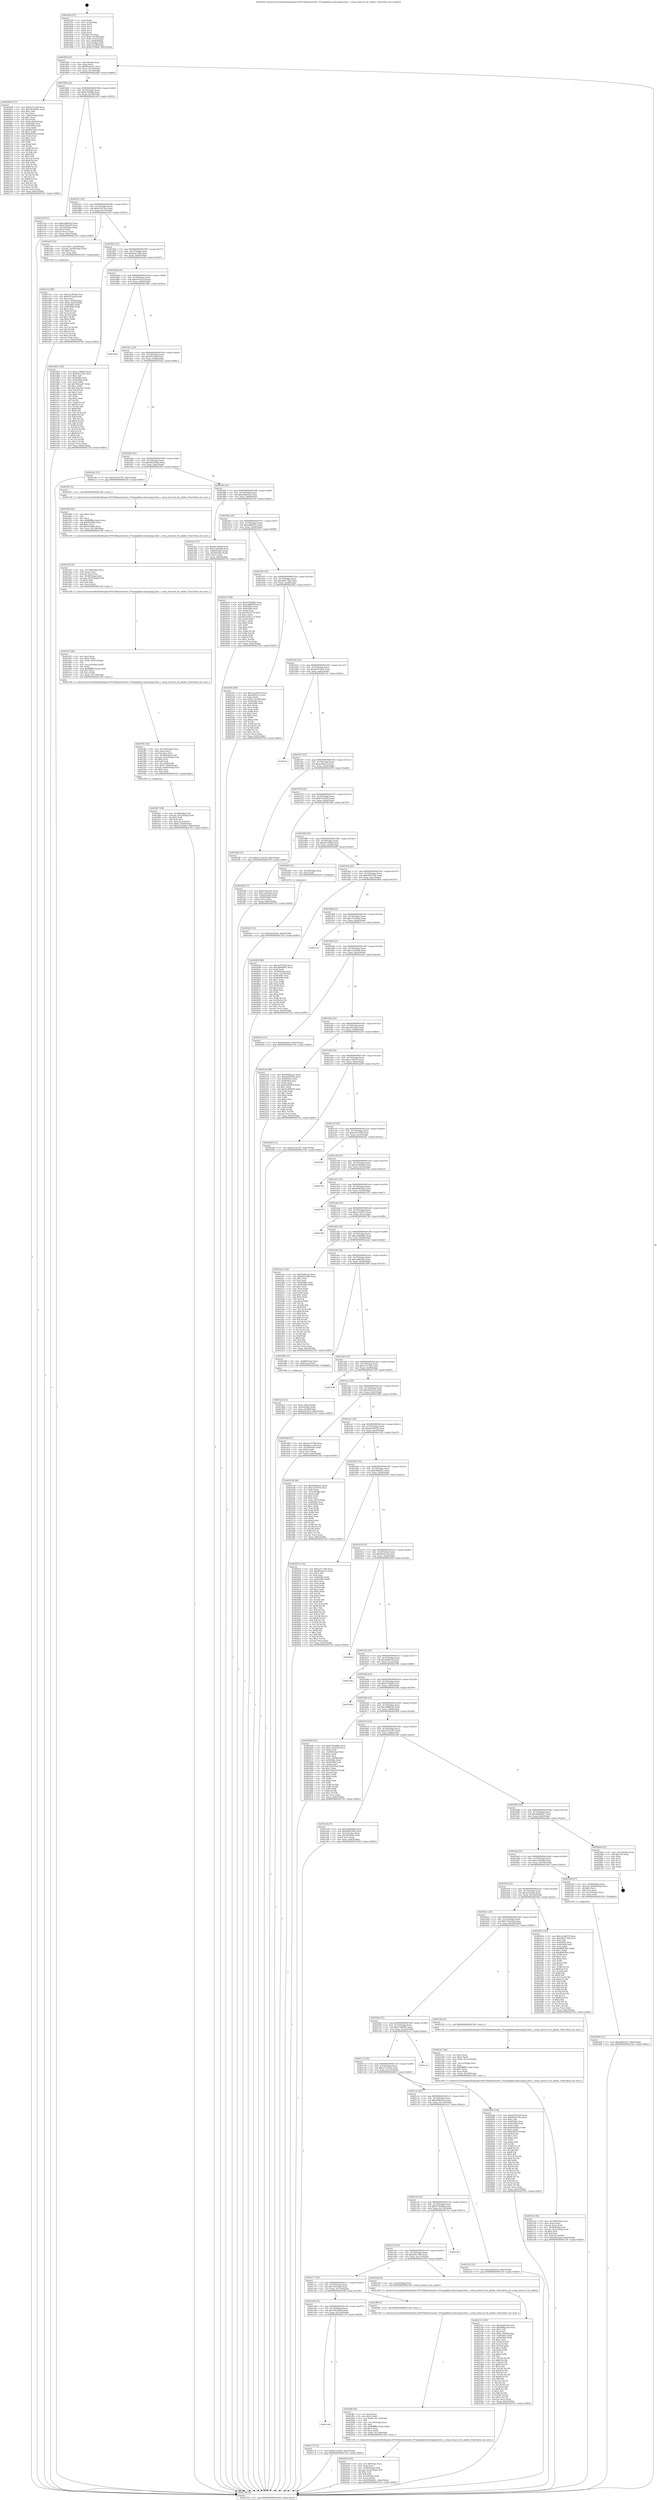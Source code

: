 digraph "0x401820" {
  label = "0x401820 (/mnt/c/Users/mathe/Desktop/tcc/POCII/binaries/extr_FFmpeglibavcodecmpeg12dec.c_setup_hwaccel_for_pixfmt_Final-ollvm.out::main(0))"
  labelloc = "t"
  node[shape=record]

  Entry [label="",width=0.3,height=0.3,shape=circle,fillcolor=black,style=filled]
  "0x40184f" [label="{
     0x40184f [23]\l
     | [instrs]\l
     &nbsp;&nbsp;0x40184f \<+3\>: mov -0x6c(%rbp),%eax\l
     &nbsp;&nbsp;0x401852 \<+2\>: mov %eax,%ecx\l
     &nbsp;&nbsp;0x401854 \<+6\>: sub $0x802ed313,%ecx\l
     &nbsp;&nbsp;0x40185a \<+3\>: mov %eax,-0x70(%rbp)\l
     &nbsp;&nbsp;0x40185d \<+3\>: mov %ecx,-0x74(%rbp)\l
     &nbsp;&nbsp;0x401860 \<+6\>: je 00000000004020d9 \<main+0x8b9\>\l
  }"]
  "0x4020d9" [label="{
     0x4020d9 [157]\l
     | [instrs]\l
     &nbsp;&nbsp;0x4020d9 \<+5\>: mov $0xec57c186,%eax\l
     &nbsp;&nbsp;0x4020de \<+5\>: mov $0x78b38445,%ecx\l
     &nbsp;&nbsp;0x4020e3 \<+2\>: mov $0x1,%dl\l
     &nbsp;&nbsp;0x4020e5 \<+2\>: xor %esi,%esi\l
     &nbsp;&nbsp;0x4020e7 \<+3\>: mov -0x64(%rbp),%edi\l
     &nbsp;&nbsp;0x4020ea \<+3\>: sub $0x1,%esi\l
     &nbsp;&nbsp;0x4020ed \<+2\>: sub %esi,%edi\l
     &nbsp;&nbsp;0x4020ef \<+3\>: mov %edi,-0x64(%rbp)\l
     &nbsp;&nbsp;0x4020f2 \<+7\>: mov 0x40508c,%esi\l
     &nbsp;&nbsp;0x4020f9 \<+7\>: mov 0x405060,%edi\l
     &nbsp;&nbsp;0x402100 \<+3\>: mov %esi,%r8d\l
     &nbsp;&nbsp;0x402103 \<+7\>: sub $0xf09782e2,%r8d\l
     &nbsp;&nbsp;0x40210a \<+4\>: sub $0x1,%r8d\l
     &nbsp;&nbsp;0x40210e \<+7\>: add $0xf09782e2,%r8d\l
     &nbsp;&nbsp;0x402115 \<+4\>: imul %r8d,%esi\l
     &nbsp;&nbsp;0x402119 \<+3\>: and $0x1,%esi\l
     &nbsp;&nbsp;0x40211c \<+3\>: cmp $0x0,%esi\l
     &nbsp;&nbsp;0x40211f \<+4\>: sete %r9b\l
     &nbsp;&nbsp;0x402123 \<+3\>: cmp $0xa,%edi\l
     &nbsp;&nbsp;0x402126 \<+4\>: setl %r10b\l
     &nbsp;&nbsp;0x40212a \<+3\>: mov %r9b,%r11b\l
     &nbsp;&nbsp;0x40212d \<+4\>: xor $0xff,%r11b\l
     &nbsp;&nbsp;0x402131 \<+3\>: mov %r10b,%bl\l
     &nbsp;&nbsp;0x402134 \<+3\>: xor $0xff,%bl\l
     &nbsp;&nbsp;0x402137 \<+3\>: xor $0x1,%dl\l
     &nbsp;&nbsp;0x40213a \<+3\>: mov %r11b,%r14b\l
     &nbsp;&nbsp;0x40213d \<+4\>: and $0xff,%r14b\l
     &nbsp;&nbsp;0x402141 \<+3\>: and %dl,%r9b\l
     &nbsp;&nbsp;0x402144 \<+3\>: mov %bl,%r15b\l
     &nbsp;&nbsp;0x402147 \<+4\>: and $0xff,%r15b\l
     &nbsp;&nbsp;0x40214b \<+3\>: and %dl,%r10b\l
     &nbsp;&nbsp;0x40214e \<+3\>: or %r9b,%r14b\l
     &nbsp;&nbsp;0x402151 \<+3\>: or %r10b,%r15b\l
     &nbsp;&nbsp;0x402154 \<+3\>: xor %r15b,%r14b\l
     &nbsp;&nbsp;0x402157 \<+3\>: or %bl,%r11b\l
     &nbsp;&nbsp;0x40215a \<+4\>: xor $0xff,%r11b\l
     &nbsp;&nbsp;0x40215e \<+3\>: or $0x1,%dl\l
     &nbsp;&nbsp;0x402161 \<+3\>: and %dl,%r11b\l
     &nbsp;&nbsp;0x402164 \<+3\>: or %r11b,%r14b\l
     &nbsp;&nbsp;0x402167 \<+4\>: test $0x1,%r14b\l
     &nbsp;&nbsp;0x40216b \<+3\>: cmovne %ecx,%eax\l
     &nbsp;&nbsp;0x40216e \<+3\>: mov %eax,-0x6c(%rbp)\l
     &nbsp;&nbsp;0x402171 \<+5\>: jmp 00000000004027d5 \<main+0xfb5\>\l
  }"]
  "0x401866" [label="{
     0x401866 [22]\l
     | [instrs]\l
     &nbsp;&nbsp;0x401866 \<+5\>: jmp 000000000040186b \<main+0x4b\>\l
     &nbsp;&nbsp;0x40186b \<+3\>: mov -0x70(%rbp),%eax\l
     &nbsp;&nbsp;0x40186e \<+5\>: sub $0x81169fab,%eax\l
     &nbsp;&nbsp;0x401873 \<+3\>: mov %eax,-0x78(%rbp)\l
     &nbsp;&nbsp;0x401876 \<+6\>: je 0000000000401cb3 \<main+0x493\>\l
  }"]
  Exit [label="",width=0.3,height=0.3,shape=circle,fillcolor=black,style=filled,peripheries=2]
  "0x401cb3" [label="{
     0x401cb3 [27]\l
     | [instrs]\l
     &nbsp;&nbsp;0x401cb3 \<+5\>: mov $0xea88d1fa,%eax\l
     &nbsp;&nbsp;0x401cb8 \<+5\>: mov $0x57dbcf05,%ecx\l
     &nbsp;&nbsp;0x401cbd \<+3\>: mov -0x34(%rbp),%edx\l
     &nbsp;&nbsp;0x401cc0 \<+3\>: cmp $0x2,%edx\l
     &nbsp;&nbsp;0x401cc3 \<+3\>: cmovne %ecx,%eax\l
     &nbsp;&nbsp;0x401cc6 \<+3\>: mov %eax,-0x6c(%rbp)\l
     &nbsp;&nbsp;0x401cc9 \<+5\>: jmp 00000000004027d5 \<main+0xfb5\>\l
  }"]
  "0x40187c" [label="{
     0x40187c [22]\l
     | [instrs]\l
     &nbsp;&nbsp;0x40187c \<+5\>: jmp 0000000000401881 \<main+0x61\>\l
     &nbsp;&nbsp;0x401881 \<+3\>: mov -0x70(%rbp),%eax\l
     &nbsp;&nbsp;0x401884 \<+5\>: sub $0x81627fee,%eax\l
     &nbsp;&nbsp;0x401889 \<+3\>: mov %eax,-0x7c(%rbp)\l
     &nbsp;&nbsp;0x40188c \<+6\>: je 0000000000401e63 \<main+0x643\>\l
  }"]
  "0x4027d5" [label="{
     0x4027d5 [5]\l
     | [instrs]\l
     &nbsp;&nbsp;0x4027d5 \<+5\>: jmp 000000000040184f \<main+0x2f\>\l
  }"]
  "0x401820" [label="{
     0x401820 [47]\l
     | [instrs]\l
     &nbsp;&nbsp;0x401820 \<+1\>: push %rbp\l
     &nbsp;&nbsp;0x401821 \<+3\>: mov %rsp,%rbp\l
     &nbsp;&nbsp;0x401824 \<+2\>: push %r15\l
     &nbsp;&nbsp;0x401826 \<+2\>: push %r14\l
     &nbsp;&nbsp;0x401828 \<+2\>: push %r13\l
     &nbsp;&nbsp;0x40182a \<+2\>: push %r12\l
     &nbsp;&nbsp;0x40182c \<+1\>: push %rbx\l
     &nbsp;&nbsp;0x40182d \<+7\>: sub $0x118,%rsp\l
     &nbsp;&nbsp;0x401834 \<+7\>: movl $0x0,-0x38(%rbp)\l
     &nbsp;&nbsp;0x40183b \<+3\>: mov %edi,-0x3c(%rbp)\l
     &nbsp;&nbsp;0x40183e \<+4\>: mov %rsi,-0x48(%rbp)\l
     &nbsp;&nbsp;0x401842 \<+3\>: mov -0x3c(%rbp),%edi\l
     &nbsp;&nbsp;0x401845 \<+3\>: mov %edi,-0x34(%rbp)\l
     &nbsp;&nbsp;0x401848 \<+7\>: movl $0x81169fab,-0x6c(%rbp)\l
  }"]
  "0x4024e5" [label="{
     0x4024e5 [12]\l
     | [instrs]\l
     &nbsp;&nbsp;0x4024e5 \<+7\>: movl $0x4a1fe20e,-0x6c(%rbp)\l
     &nbsp;&nbsp;0x4024ec \<+5\>: jmp 00000000004027d5 \<main+0xfb5\>\l
  }"]
  "0x401e63" [label="{
     0x401e63 [23]\l
     | [instrs]\l
     &nbsp;&nbsp;0x401e63 \<+7\>: movl $0x1,-0x50(%rbp)\l
     &nbsp;&nbsp;0x401e6a \<+4\>: movslq -0x50(%rbp),%rax\l
     &nbsp;&nbsp;0x401e6e \<+4\>: shl $0x5,%rax\l
     &nbsp;&nbsp;0x401e72 \<+3\>: mov %rax,%rdi\l
     &nbsp;&nbsp;0x401e75 \<+5\>: call 0000000000401050 \<malloc@plt\>\l
     | [calls]\l
     &nbsp;&nbsp;0x401050 \{1\} (unknown)\l
  }"]
  "0x401892" [label="{
     0x401892 [22]\l
     | [instrs]\l
     &nbsp;&nbsp;0x401892 \<+5\>: jmp 0000000000401897 \<main+0x77\>\l
     &nbsp;&nbsp;0x401897 \<+3\>: mov -0x70(%rbp),%eax\l
     &nbsp;&nbsp;0x40189a \<+5\>: sub $0x8aac1c80,%eax\l
     &nbsp;&nbsp;0x40189f \<+3\>: mov %eax,-0x80(%rbp)\l
     &nbsp;&nbsp;0x4018a2 \<+6\>: je 0000000000401dd3 \<main+0x5b3\>\l
  }"]
  "0x402404" [label="{
     0x402404 [12]\l
     | [instrs]\l
     &nbsp;&nbsp;0x402404 \<+7\>: movl $0xa4f6d101,-0x6c(%rbp)\l
     &nbsp;&nbsp;0x40240b \<+5\>: jmp 00000000004027d5 \<main+0xfb5\>\l
  }"]
  "0x401dd3" [label="{
     0x401dd3 [144]\l
     | [instrs]\l
     &nbsp;&nbsp;0x401dd3 \<+5\>: mov $0xc314006a,%eax\l
     &nbsp;&nbsp;0x401dd8 \<+5\>: mov $0x81627fee,%ecx\l
     &nbsp;&nbsp;0x401ddd \<+2\>: mov $0x1,%dl\l
     &nbsp;&nbsp;0x401ddf \<+7\>: mov 0x40508c,%esi\l
     &nbsp;&nbsp;0x401de6 \<+7\>: mov 0x405060,%edi\l
     &nbsp;&nbsp;0x401ded \<+3\>: mov %esi,%r8d\l
     &nbsp;&nbsp;0x401df0 \<+7\>: sub $0x7bfe2a87,%r8d\l
     &nbsp;&nbsp;0x401df7 \<+4\>: sub $0x1,%r8d\l
     &nbsp;&nbsp;0x401dfb \<+7\>: add $0x7bfe2a87,%r8d\l
     &nbsp;&nbsp;0x401e02 \<+4\>: imul %r8d,%esi\l
     &nbsp;&nbsp;0x401e06 \<+3\>: and $0x1,%esi\l
     &nbsp;&nbsp;0x401e09 \<+3\>: cmp $0x0,%esi\l
     &nbsp;&nbsp;0x401e0c \<+4\>: sete %r9b\l
     &nbsp;&nbsp;0x401e10 \<+3\>: cmp $0xa,%edi\l
     &nbsp;&nbsp;0x401e13 \<+4\>: setl %r10b\l
     &nbsp;&nbsp;0x401e17 \<+3\>: mov %r9b,%r11b\l
     &nbsp;&nbsp;0x401e1a \<+4\>: xor $0xff,%r11b\l
     &nbsp;&nbsp;0x401e1e \<+3\>: mov %r10b,%bl\l
     &nbsp;&nbsp;0x401e21 \<+3\>: xor $0xff,%bl\l
     &nbsp;&nbsp;0x401e24 \<+3\>: xor $0x0,%dl\l
     &nbsp;&nbsp;0x401e27 \<+3\>: mov %r11b,%r14b\l
     &nbsp;&nbsp;0x401e2a \<+4\>: and $0x0,%r14b\l
     &nbsp;&nbsp;0x401e2e \<+3\>: and %dl,%r9b\l
     &nbsp;&nbsp;0x401e31 \<+3\>: mov %bl,%r15b\l
     &nbsp;&nbsp;0x401e34 \<+4\>: and $0x0,%r15b\l
     &nbsp;&nbsp;0x401e38 \<+3\>: and %dl,%r10b\l
     &nbsp;&nbsp;0x401e3b \<+3\>: or %r9b,%r14b\l
     &nbsp;&nbsp;0x401e3e \<+3\>: or %r10b,%r15b\l
     &nbsp;&nbsp;0x401e41 \<+3\>: xor %r15b,%r14b\l
     &nbsp;&nbsp;0x401e44 \<+3\>: or %bl,%r11b\l
     &nbsp;&nbsp;0x401e47 \<+4\>: xor $0xff,%r11b\l
     &nbsp;&nbsp;0x401e4b \<+3\>: or $0x0,%dl\l
     &nbsp;&nbsp;0x401e4e \<+3\>: and %dl,%r11b\l
     &nbsp;&nbsp;0x401e51 \<+3\>: or %r11b,%r14b\l
     &nbsp;&nbsp;0x401e54 \<+4\>: test $0x1,%r14b\l
     &nbsp;&nbsp;0x401e58 \<+3\>: cmovne %ecx,%eax\l
     &nbsp;&nbsp;0x401e5b \<+3\>: mov %eax,-0x6c(%rbp)\l
     &nbsp;&nbsp;0x401e5e \<+5\>: jmp 00000000004027d5 \<main+0xfb5\>\l
  }"]
  "0x4018a8" [label="{
     0x4018a8 [25]\l
     | [instrs]\l
     &nbsp;&nbsp;0x4018a8 \<+5\>: jmp 00000000004018ad \<main+0x8d\>\l
     &nbsp;&nbsp;0x4018ad \<+3\>: mov -0x70(%rbp),%eax\l
     &nbsp;&nbsp;0x4018b0 \<+5\>: sub $0x976633c0,%eax\l
     &nbsp;&nbsp;0x4018b5 \<+6\>: mov %eax,-0x84(%rbp)\l
     &nbsp;&nbsp;0x4018bb \<+6\>: je 0000000000401d8a \<main+0x56a\>\l
  }"]
  "0x402331" [label="{
     0x402331 [145]\l
     | [instrs]\l
     &nbsp;&nbsp;0x402331 \<+5\>: mov $0x5ba8104,%eax\l
     &nbsp;&nbsp;0x402336 \<+5\>: mov $0x609b2cde,%ecx\l
     &nbsp;&nbsp;0x40233b \<+2\>: mov $0x1,%dl\l
     &nbsp;&nbsp;0x40233d \<+2\>: xor %esi,%esi\l
     &nbsp;&nbsp;0x40233f \<+7\>: movl $0x0,-0x68(%rbp)\l
     &nbsp;&nbsp;0x402346 \<+8\>: mov 0x40508c,%r8d\l
     &nbsp;&nbsp;0x40234e \<+8\>: mov 0x405060,%r9d\l
     &nbsp;&nbsp;0x402356 \<+3\>: sub $0x1,%esi\l
     &nbsp;&nbsp;0x402359 \<+3\>: mov %r8d,%r10d\l
     &nbsp;&nbsp;0x40235c \<+3\>: add %esi,%r10d\l
     &nbsp;&nbsp;0x40235f \<+4\>: imul %r10d,%r8d\l
     &nbsp;&nbsp;0x402363 \<+4\>: and $0x1,%r8d\l
     &nbsp;&nbsp;0x402367 \<+4\>: cmp $0x0,%r8d\l
     &nbsp;&nbsp;0x40236b \<+4\>: sete %r11b\l
     &nbsp;&nbsp;0x40236f \<+4\>: cmp $0xa,%r9d\l
     &nbsp;&nbsp;0x402373 \<+3\>: setl %bl\l
     &nbsp;&nbsp;0x402376 \<+3\>: mov %r11b,%r14b\l
     &nbsp;&nbsp;0x402379 \<+4\>: xor $0xff,%r14b\l
     &nbsp;&nbsp;0x40237d \<+3\>: mov %bl,%r15b\l
     &nbsp;&nbsp;0x402380 \<+4\>: xor $0xff,%r15b\l
     &nbsp;&nbsp;0x402384 \<+3\>: xor $0x1,%dl\l
     &nbsp;&nbsp;0x402387 \<+3\>: mov %r14b,%r12b\l
     &nbsp;&nbsp;0x40238a \<+4\>: and $0xff,%r12b\l
     &nbsp;&nbsp;0x40238e \<+3\>: and %dl,%r11b\l
     &nbsp;&nbsp;0x402391 \<+3\>: mov %r15b,%r13b\l
     &nbsp;&nbsp;0x402394 \<+4\>: and $0xff,%r13b\l
     &nbsp;&nbsp;0x402398 \<+2\>: and %dl,%bl\l
     &nbsp;&nbsp;0x40239a \<+3\>: or %r11b,%r12b\l
     &nbsp;&nbsp;0x40239d \<+3\>: or %bl,%r13b\l
     &nbsp;&nbsp;0x4023a0 \<+3\>: xor %r13b,%r12b\l
     &nbsp;&nbsp;0x4023a3 \<+3\>: or %r15b,%r14b\l
     &nbsp;&nbsp;0x4023a6 \<+4\>: xor $0xff,%r14b\l
     &nbsp;&nbsp;0x4023aa \<+3\>: or $0x1,%dl\l
     &nbsp;&nbsp;0x4023ad \<+3\>: and %dl,%r14b\l
     &nbsp;&nbsp;0x4023b0 \<+3\>: or %r14b,%r12b\l
     &nbsp;&nbsp;0x4023b3 \<+4\>: test $0x1,%r12b\l
     &nbsp;&nbsp;0x4023b7 \<+3\>: cmovne %ecx,%eax\l
     &nbsp;&nbsp;0x4023ba \<+3\>: mov %eax,-0x6c(%rbp)\l
     &nbsp;&nbsp;0x4023bd \<+5\>: jmp 00000000004027d5 \<main+0xfb5\>\l
  }"]
  "0x401d8a" [label="{
     0x401d8a\l
  }", style=dashed]
  "0x4018c1" [label="{
     0x4018c1 [25]\l
     | [instrs]\l
     &nbsp;&nbsp;0x4018c1 \<+5\>: jmp 00000000004018c6 \<main+0xa6\>\l
     &nbsp;&nbsp;0x4018c6 \<+3\>: mov -0x70(%rbp),%eax\l
     &nbsp;&nbsp;0x4018c9 \<+5\>: sub $0x97f12adf,%eax\l
     &nbsp;&nbsp;0x4018ce \<+6\>: mov %eax,-0x88(%rbp)\l
     &nbsp;&nbsp;0x4018d4 \<+6\>: je 0000000000401edc \<main+0x6bc\>\l
  }"]
  "0x4021b3" [label="{
     0x4021b3 [43]\l
     | [instrs]\l
     &nbsp;&nbsp;0x4021b3 \<+6\>: mov -0x140(%rbp),%ecx\l
     &nbsp;&nbsp;0x4021b9 \<+3\>: imul %eax,%ecx\l
     &nbsp;&nbsp;0x4021bc \<+3\>: movslq %ecx,%rdi\l
     &nbsp;&nbsp;0x4021bf \<+4\>: mov -0x58(%rbp),%r8\l
     &nbsp;&nbsp;0x4021c3 \<+4\>: movslq -0x5c(%rbp),%r9\l
     &nbsp;&nbsp;0x4021c7 \<+4\>: shl $0x5,%r9\l
     &nbsp;&nbsp;0x4021cb \<+3\>: add %r9,%r8\l
     &nbsp;&nbsp;0x4021ce \<+4\>: mov %rdi,0x18(%r8)\l
     &nbsp;&nbsp;0x4021d2 \<+7\>: movl $0xcbdcc6a0,-0x6c(%rbp)\l
     &nbsp;&nbsp;0x4021d9 \<+5\>: jmp 00000000004027d5 \<main+0xfb5\>\l
  }"]
  "0x401edc" [label="{
     0x401edc [12]\l
     | [instrs]\l
     &nbsp;&nbsp;0x401edc \<+7\>: movl $0x22162187,-0x6c(%rbp)\l
     &nbsp;&nbsp;0x401ee3 \<+5\>: jmp 00000000004027d5 \<main+0xfb5\>\l
  }"]
  "0x4018da" [label="{
     0x4018da [25]\l
     | [instrs]\l
     &nbsp;&nbsp;0x4018da \<+5\>: jmp 00000000004018df \<main+0xbf\>\l
     &nbsp;&nbsp;0x4018df \<+3\>: mov -0x70(%rbp),%eax\l
     &nbsp;&nbsp;0x4018e2 \<+5\>: sub $0x9b04180a,%eax\l
     &nbsp;&nbsp;0x4018e7 \<+6\>: mov %eax,-0x8c(%rbp)\l
     &nbsp;&nbsp;0x4018ed \<+6\>: je 0000000000401f03 \<main+0x6e3\>\l
  }"]
  "0x402187" [label="{
     0x402187 [44]\l
     | [instrs]\l
     &nbsp;&nbsp;0x402187 \<+2\>: xor %ecx,%ecx\l
     &nbsp;&nbsp;0x402189 \<+5\>: mov $0x2,%edx\l
     &nbsp;&nbsp;0x40218e \<+6\>: mov %edx,-0x13c(%rbp)\l
     &nbsp;&nbsp;0x402194 \<+1\>: cltd\l
     &nbsp;&nbsp;0x402195 \<+6\>: mov -0x13c(%rbp),%esi\l
     &nbsp;&nbsp;0x40219b \<+2\>: idiv %esi\l
     &nbsp;&nbsp;0x40219d \<+6\>: imul $0xfffffffe,%edx,%edx\l
     &nbsp;&nbsp;0x4021a3 \<+3\>: sub $0x1,%ecx\l
     &nbsp;&nbsp;0x4021a6 \<+2\>: sub %ecx,%edx\l
     &nbsp;&nbsp;0x4021a8 \<+6\>: mov %edx,-0x140(%rbp)\l
     &nbsp;&nbsp;0x4021ae \<+5\>: call 0000000000401160 \<next_i\>\l
     | [calls]\l
     &nbsp;&nbsp;0x401160 \{1\} (/mnt/c/Users/mathe/Desktop/tcc/POCII/binaries/extr_FFmpeglibavcodecmpeg12dec.c_setup_hwaccel_for_pixfmt_Final-ollvm.out::next_i)\l
  }"]
  "0x401f03" [label="{
     0x401f03 [5]\l
     | [instrs]\l
     &nbsp;&nbsp;0x401f03 \<+5\>: call 0000000000401160 \<next_i\>\l
     | [calls]\l
     &nbsp;&nbsp;0x401160 \{1\} (/mnt/c/Users/mathe/Desktop/tcc/POCII/binaries/extr_FFmpeglibavcodecmpeg12dec.c_setup_hwaccel_for_pixfmt_Final-ollvm.out::next_i)\l
  }"]
  "0x4018f3" [label="{
     0x4018f3 [25]\l
     | [instrs]\l
     &nbsp;&nbsp;0x4018f3 \<+5\>: jmp 00000000004018f8 \<main+0xd8\>\l
     &nbsp;&nbsp;0x4018f8 \<+3\>: mov -0x70(%rbp),%eax\l
     &nbsp;&nbsp;0x4018fb \<+5\>: sub $0xa49a93cb,%eax\l
     &nbsp;&nbsp;0x401900 \<+6\>: mov %eax,-0x90(%rbp)\l
     &nbsp;&nbsp;0x401906 \<+6\>: je 00000000004023ce \<main+0xbae\>\l
  }"]
  "0x401ca9" [label="{
     0x401ca9\l
  }", style=dashed]
  "0x4023ce" [label="{
     0x4023ce [27]\l
     | [instrs]\l
     &nbsp;&nbsp;0x4023ce \<+5\>: mov $0xb815f0bd,%eax\l
     &nbsp;&nbsp;0x4023d3 \<+5\>: mov $0x31a0ac8d,%ecx\l
     &nbsp;&nbsp;0x4023d8 \<+3\>: mov -0x68(%rbp),%edx\l
     &nbsp;&nbsp;0x4023db \<+3\>: cmp -0x50(%rbp),%edx\l
     &nbsp;&nbsp;0x4023de \<+3\>: cmovl %ecx,%eax\l
     &nbsp;&nbsp;0x4023e1 \<+3\>: mov %eax,-0x6c(%rbp)\l
     &nbsp;&nbsp;0x4023e4 \<+5\>: jmp 00000000004027d5 \<main+0xfb5\>\l
  }"]
  "0x40190c" [label="{
     0x40190c [25]\l
     | [instrs]\l
     &nbsp;&nbsp;0x40190c \<+5\>: jmp 0000000000401911 \<main+0xf1\>\l
     &nbsp;&nbsp;0x401911 \<+3\>: mov -0x70(%rbp),%eax\l
     &nbsp;&nbsp;0x401914 \<+5\>: sub $0xa4f6d101,%eax\l
     &nbsp;&nbsp;0x401919 \<+6\>: mov %eax,-0x94(%rbp)\l
     &nbsp;&nbsp;0x40191f \<+6\>: je 0000000000402410 \<main+0xbf0\>\l
  }"]
  "0x402176" [label="{
     0x402176 [12]\l
     | [instrs]\l
     &nbsp;&nbsp;0x402176 \<+7\>: movl $0xb7ac2b83,-0x6c(%rbp)\l
     &nbsp;&nbsp;0x40217d \<+5\>: jmp 00000000004027d5 \<main+0xfb5\>\l
  }"]
  "0x402410" [label="{
     0x402410 [88]\l
     | [instrs]\l
     &nbsp;&nbsp;0x402410 \<+5\>: mov $0x6794a8bb,%eax\l
     &nbsp;&nbsp;0x402415 \<+5\>: mov $0x188f8b58,%ecx\l
     &nbsp;&nbsp;0x40241a \<+7\>: mov 0x40508c,%edx\l
     &nbsp;&nbsp;0x402421 \<+7\>: mov 0x405060,%esi\l
     &nbsp;&nbsp;0x402428 \<+2\>: mov %edx,%edi\l
     &nbsp;&nbsp;0x40242a \<+6\>: sub $0x1f24a17d,%edi\l
     &nbsp;&nbsp;0x402430 \<+3\>: sub $0x1,%edi\l
     &nbsp;&nbsp;0x402433 \<+6\>: add $0x1f24a17d,%edi\l
     &nbsp;&nbsp;0x402439 \<+3\>: imul %edi,%edx\l
     &nbsp;&nbsp;0x40243c \<+3\>: and $0x1,%edx\l
     &nbsp;&nbsp;0x40243f \<+3\>: cmp $0x0,%edx\l
     &nbsp;&nbsp;0x402442 \<+4\>: sete %r8b\l
     &nbsp;&nbsp;0x402446 \<+3\>: cmp $0xa,%esi\l
     &nbsp;&nbsp;0x402449 \<+4\>: setl %r9b\l
     &nbsp;&nbsp;0x40244d \<+3\>: mov %r8b,%r10b\l
     &nbsp;&nbsp;0x402450 \<+3\>: and %r9b,%r10b\l
     &nbsp;&nbsp;0x402453 \<+3\>: xor %r9b,%r8b\l
     &nbsp;&nbsp;0x402456 \<+3\>: or %r8b,%r10b\l
     &nbsp;&nbsp;0x402459 \<+4\>: test $0x1,%r10b\l
     &nbsp;&nbsp;0x40245d \<+3\>: cmovne %ecx,%eax\l
     &nbsp;&nbsp;0x402460 \<+3\>: mov %eax,-0x6c(%rbp)\l
     &nbsp;&nbsp;0x402463 \<+5\>: jmp 00000000004027d5 \<main+0xfb5\>\l
  }"]
  "0x401925" [label="{
     0x401925 [25]\l
     | [instrs]\l
     &nbsp;&nbsp;0x401925 \<+5\>: jmp 000000000040192a \<main+0x10a\>\l
     &nbsp;&nbsp;0x40192a \<+3\>: mov -0x70(%rbp),%eax\l
     &nbsp;&nbsp;0x40192d \<+5\>: sub $0xa84577b6,%eax\l
     &nbsp;&nbsp;0x401932 \<+6\>: mov %eax,-0x98(%rbp)\l
     &nbsp;&nbsp;0x401938 \<+6\>: je 000000000040259e \<main+0xd7e\>\l
  }"]
  "0x402029" [label="{
     0x402029 [42]\l
     | [instrs]\l
     &nbsp;&nbsp;0x402029 \<+6\>: mov -0x138(%rbp),%ecx\l
     &nbsp;&nbsp;0x40202f \<+3\>: imul %eax,%ecx\l
     &nbsp;&nbsp;0x402032 \<+4\>: mov -0x58(%rbp),%rdi\l
     &nbsp;&nbsp;0x402036 \<+4\>: movslq -0x5c(%rbp),%r8\l
     &nbsp;&nbsp;0x40203a \<+4\>: shl $0x5,%r8\l
     &nbsp;&nbsp;0x40203e \<+3\>: add %r8,%rdi\l
     &nbsp;&nbsp;0x402041 \<+4\>: mov 0x10(%rdi),%rdi\l
     &nbsp;&nbsp;0x402045 \<+2\>: mov %ecx,(%rdi)\l
     &nbsp;&nbsp;0x402047 \<+7\>: movl $0xf369a841,-0x6c(%rbp)\l
     &nbsp;&nbsp;0x40204e \<+5\>: jmp 00000000004027d5 \<main+0xfb5\>\l
  }"]
  "0x40259e" [label="{
     0x40259e [90]\l
     | [instrs]\l
     &nbsp;&nbsp;0x40259e \<+5\>: mov $0xe2e2d470,%eax\l
     &nbsp;&nbsp;0x4025a3 \<+5\>: mov $0xac8fc4c3,%ecx\l
     &nbsp;&nbsp;0x4025a8 \<+2\>: xor %edx,%edx\l
     &nbsp;&nbsp;0x4025aa \<+7\>: movl $0x0,-0x38(%rbp)\l
     &nbsp;&nbsp;0x4025b1 \<+7\>: mov 0x40508c,%esi\l
     &nbsp;&nbsp;0x4025b8 \<+7\>: mov 0x405060,%edi\l
     &nbsp;&nbsp;0x4025bf \<+3\>: sub $0x1,%edx\l
     &nbsp;&nbsp;0x4025c2 \<+3\>: mov %esi,%r8d\l
     &nbsp;&nbsp;0x4025c5 \<+3\>: add %edx,%r8d\l
     &nbsp;&nbsp;0x4025c8 \<+4\>: imul %r8d,%esi\l
     &nbsp;&nbsp;0x4025cc \<+3\>: and $0x1,%esi\l
     &nbsp;&nbsp;0x4025cf \<+3\>: cmp $0x0,%esi\l
     &nbsp;&nbsp;0x4025d2 \<+4\>: sete %r9b\l
     &nbsp;&nbsp;0x4025d6 \<+3\>: cmp $0xa,%edi\l
     &nbsp;&nbsp;0x4025d9 \<+4\>: setl %r10b\l
     &nbsp;&nbsp;0x4025dd \<+3\>: mov %r9b,%r11b\l
     &nbsp;&nbsp;0x4025e0 \<+3\>: and %r10b,%r11b\l
     &nbsp;&nbsp;0x4025e3 \<+3\>: xor %r10b,%r9b\l
     &nbsp;&nbsp;0x4025e6 \<+3\>: or %r9b,%r11b\l
     &nbsp;&nbsp;0x4025e9 \<+4\>: test $0x1,%r11b\l
     &nbsp;&nbsp;0x4025ed \<+3\>: cmovne %ecx,%eax\l
     &nbsp;&nbsp;0x4025f0 \<+3\>: mov %eax,-0x6c(%rbp)\l
     &nbsp;&nbsp;0x4025f3 \<+5\>: jmp 00000000004027d5 \<main+0xfb5\>\l
  }"]
  "0x40193e" [label="{
     0x40193e [25]\l
     | [instrs]\l
     &nbsp;&nbsp;0x40193e \<+5\>: jmp 0000000000401943 \<main+0x123\>\l
     &nbsp;&nbsp;0x401943 \<+3\>: mov -0x70(%rbp),%eax\l
     &nbsp;&nbsp;0x401946 \<+5\>: sub $0xa9707d29,%eax\l
     &nbsp;&nbsp;0x40194b \<+6\>: mov %eax,-0x9c(%rbp)\l
     &nbsp;&nbsp;0x401951 \<+6\>: je 00000000004027ce \<main+0xfae\>\l
  }"]
  "0x401ffd" [label="{
     0x401ffd [44]\l
     | [instrs]\l
     &nbsp;&nbsp;0x401ffd \<+2\>: xor %ecx,%ecx\l
     &nbsp;&nbsp;0x401fff \<+5\>: mov $0x2,%edx\l
     &nbsp;&nbsp;0x402004 \<+6\>: mov %edx,-0x134(%rbp)\l
     &nbsp;&nbsp;0x40200a \<+1\>: cltd\l
     &nbsp;&nbsp;0x40200b \<+6\>: mov -0x134(%rbp),%esi\l
     &nbsp;&nbsp;0x402011 \<+2\>: idiv %esi\l
     &nbsp;&nbsp;0x402013 \<+6\>: imul $0xfffffffe,%edx,%edx\l
     &nbsp;&nbsp;0x402019 \<+3\>: sub $0x1,%ecx\l
     &nbsp;&nbsp;0x40201c \<+2\>: sub %ecx,%edx\l
     &nbsp;&nbsp;0x40201e \<+6\>: mov %edx,-0x138(%rbp)\l
     &nbsp;&nbsp;0x402024 \<+5\>: call 0000000000401160 \<next_i\>\l
     | [calls]\l
     &nbsp;&nbsp;0x401160 \{1\} (/mnt/c/Users/mathe/Desktop/tcc/POCII/binaries/extr_FFmpeglibavcodecmpeg12dec.c_setup_hwaccel_for_pixfmt_Final-ollvm.out::next_i)\l
  }"]
  "0x4027ce" [label="{
     0x4027ce\l
  }", style=dashed]
  "0x401957" [label="{
     0x401957 [25]\l
     | [instrs]\l
     &nbsp;&nbsp;0x401957 \<+5\>: jmp 000000000040195c \<main+0x13c\>\l
     &nbsp;&nbsp;0x40195c \<+3\>: mov -0x70(%rbp),%eax\l
     &nbsp;&nbsp;0x40195f \<+5\>: sub $0xac8fc4c3,%eax\l
     &nbsp;&nbsp;0x401964 \<+6\>: mov %eax,-0xa0(%rbp)\l
     &nbsp;&nbsp;0x40196a \<+6\>: je 00000000004025f8 \<main+0xdd8\>\l
  }"]
  "0x401c90" [label="{
     0x401c90 [25]\l
     | [instrs]\l
     &nbsp;&nbsp;0x401c90 \<+5\>: jmp 0000000000401c95 \<main+0x475\>\l
     &nbsp;&nbsp;0x401c95 \<+3\>: mov -0x70(%rbp),%eax\l
     &nbsp;&nbsp;0x401c98 \<+5\>: sub $0x78b38445,%eax\l
     &nbsp;&nbsp;0x401c9d \<+6\>: mov %eax,-0x124(%rbp)\l
     &nbsp;&nbsp;0x401ca3 \<+6\>: je 0000000000402176 \<main+0x956\>\l
  }"]
  "0x4025f8" [label="{
     0x4025f8 [12]\l
     | [instrs]\l
     &nbsp;&nbsp;0x4025f8 \<+7\>: movl $0x5c573654,-0x6c(%rbp)\l
     &nbsp;&nbsp;0x4025ff \<+5\>: jmp 00000000004027d5 \<main+0xfb5\>\l
  }"]
  "0x401970" [label="{
     0x401970 [25]\l
     | [instrs]\l
     &nbsp;&nbsp;0x401970 \<+5\>: jmp 0000000000401975 \<main+0x155\>\l
     &nbsp;&nbsp;0x401975 \<+3\>: mov -0x70(%rbp),%eax\l
     &nbsp;&nbsp;0x401978 \<+5\>: sub $0xb7ac2b83,%eax\l
     &nbsp;&nbsp;0x40197d \<+6\>: mov %eax,-0xa4(%rbp)\l
     &nbsp;&nbsp;0x401983 \<+6\>: je 0000000000401fdd \<main+0x7bd\>\l
  }"]
  "0x401ff8" [label="{
     0x401ff8 [5]\l
     | [instrs]\l
     &nbsp;&nbsp;0x401ff8 \<+5\>: call 0000000000401160 \<next_i\>\l
     | [calls]\l
     &nbsp;&nbsp;0x401160 \{1\} (/mnt/c/Users/mathe/Desktop/tcc/POCII/binaries/extr_FFmpeglibavcodecmpeg12dec.c_setup_hwaccel_for_pixfmt_Final-ollvm.out::next_i)\l
  }"]
  "0x401fdd" [label="{
     0x401fdd [27]\l
     | [instrs]\l
     &nbsp;&nbsp;0x401fdd \<+5\>: mov $0x574a324e,%eax\l
     &nbsp;&nbsp;0x401fe2 \<+5\>: mov $0x75cb5aba,%ecx\l
     &nbsp;&nbsp;0x401fe7 \<+3\>: mov -0x64(%rbp),%edx\l
     &nbsp;&nbsp;0x401fea \<+3\>: cmp -0x60(%rbp),%edx\l
     &nbsp;&nbsp;0x401fed \<+3\>: cmovl %ecx,%eax\l
     &nbsp;&nbsp;0x401ff0 \<+3\>: mov %eax,-0x6c(%rbp)\l
     &nbsp;&nbsp;0x401ff3 \<+5\>: jmp 00000000004027d5 \<main+0xfb5\>\l
  }"]
  "0x401989" [label="{
     0x401989 [25]\l
     | [instrs]\l
     &nbsp;&nbsp;0x401989 \<+5\>: jmp 000000000040198e \<main+0x16e\>\l
     &nbsp;&nbsp;0x40198e \<+3\>: mov -0x70(%rbp),%eax\l
     &nbsp;&nbsp;0x401991 \<+5\>: sub $0xb815f0bd,%eax\l
     &nbsp;&nbsp;0x401996 \<+6\>: mov %eax,-0xa8(%rbp)\l
     &nbsp;&nbsp;0x40199c \<+6\>: je 00000000004024d9 \<main+0xcb9\>\l
  }"]
  "0x401c77" [label="{
     0x401c77 [25]\l
     | [instrs]\l
     &nbsp;&nbsp;0x401c77 \<+5\>: jmp 0000000000401c7c \<main+0x45c\>\l
     &nbsp;&nbsp;0x401c7c \<+3\>: mov -0x70(%rbp),%eax\l
     &nbsp;&nbsp;0x401c7f \<+5\>: sub $0x75cb5aba,%eax\l
     &nbsp;&nbsp;0x401c84 \<+6\>: mov %eax,-0x120(%rbp)\l
     &nbsp;&nbsp;0x401c8a \<+6\>: je 0000000000401ff8 \<main+0x7d8\>\l
  }"]
  "0x4024d9" [label="{
     0x4024d9 [12]\l
     | [instrs]\l
     &nbsp;&nbsp;0x4024d9 \<+4\>: mov -0x58(%rbp),%rax\l
     &nbsp;&nbsp;0x4024dd \<+3\>: mov %rax,%rdi\l
     &nbsp;&nbsp;0x4024e0 \<+5\>: call 0000000000401030 \<free@plt\>\l
     | [calls]\l
     &nbsp;&nbsp;0x401030 \{1\} (unknown)\l
  }"]
  "0x4019a2" [label="{
     0x4019a2 [25]\l
     | [instrs]\l
     &nbsp;&nbsp;0x4019a2 \<+5\>: jmp 00000000004019a7 \<main+0x187\>\l
     &nbsp;&nbsp;0x4019a7 \<+3\>: mov -0x70(%rbp),%eax\l
     &nbsp;&nbsp;0x4019aa \<+5\>: sub $0xb994759e,%eax\l
     &nbsp;&nbsp;0x4019af \<+6\>: mov %eax,-0xac(%rbp)\l
     &nbsp;&nbsp;0x4019b5 \<+6\>: je 0000000000402694 \<main+0xe74\>\l
  }"]
  "0x402328" [label="{
     0x402328 [9]\l
     | [instrs]\l
     &nbsp;&nbsp;0x402328 \<+4\>: mov -0x58(%rbp),%rdi\l
     &nbsp;&nbsp;0x40232c \<+5\>: call 0000000000401240 \<setup_hwaccel_for_pixfmt\>\l
     | [calls]\l
     &nbsp;&nbsp;0x401240 \{1\} (/mnt/c/Users/mathe/Desktop/tcc/POCII/binaries/extr_FFmpeglibavcodecmpeg12dec.c_setup_hwaccel_for_pixfmt_Final-ollvm.out::setup_hwaccel_for_pixfmt)\l
  }"]
  "0x402694" [label="{
     0x402694 [89]\l
     | [instrs]\l
     &nbsp;&nbsp;0x402694 \<+5\>: mov $0xa9707d29,%eax\l
     &nbsp;&nbsp;0x402699 \<+5\>: mov $0x288d9b47,%ecx\l
     &nbsp;&nbsp;0x40269e \<+2\>: xor %edx,%edx\l
     &nbsp;&nbsp;0x4026a0 \<+3\>: mov -0x38(%rbp),%esi\l
     &nbsp;&nbsp;0x4026a3 \<+3\>: mov %esi,-0x2c(%rbp)\l
     &nbsp;&nbsp;0x4026a6 \<+7\>: mov 0x40508c,%esi\l
     &nbsp;&nbsp;0x4026ad \<+7\>: mov 0x405060,%edi\l
     &nbsp;&nbsp;0x4026b4 \<+3\>: sub $0x1,%edx\l
     &nbsp;&nbsp;0x4026b7 \<+3\>: mov %esi,%r8d\l
     &nbsp;&nbsp;0x4026ba \<+3\>: add %edx,%r8d\l
     &nbsp;&nbsp;0x4026bd \<+4\>: imul %r8d,%esi\l
     &nbsp;&nbsp;0x4026c1 \<+3\>: and $0x1,%esi\l
     &nbsp;&nbsp;0x4026c4 \<+3\>: cmp $0x0,%esi\l
     &nbsp;&nbsp;0x4026c7 \<+4\>: sete %r9b\l
     &nbsp;&nbsp;0x4026cb \<+3\>: cmp $0xa,%edi\l
     &nbsp;&nbsp;0x4026ce \<+4\>: setl %r10b\l
     &nbsp;&nbsp;0x4026d2 \<+3\>: mov %r9b,%r11b\l
     &nbsp;&nbsp;0x4026d5 \<+3\>: and %r10b,%r11b\l
     &nbsp;&nbsp;0x4026d8 \<+3\>: xor %r10b,%r9b\l
     &nbsp;&nbsp;0x4026db \<+3\>: or %r9b,%r11b\l
     &nbsp;&nbsp;0x4026de \<+4\>: test $0x1,%r11b\l
     &nbsp;&nbsp;0x4026e2 \<+3\>: cmovne %ecx,%eax\l
     &nbsp;&nbsp;0x4026e5 \<+3\>: mov %eax,-0x6c(%rbp)\l
     &nbsp;&nbsp;0x4026e8 \<+5\>: jmp 00000000004027d5 \<main+0xfb5\>\l
  }"]
  "0x4019bb" [label="{
     0x4019bb [25]\l
     | [instrs]\l
     &nbsp;&nbsp;0x4019bb \<+5\>: jmp 00000000004019c0 \<main+0x1a0\>\l
     &nbsp;&nbsp;0x4019c0 \<+3\>: mov -0x70(%rbp),%eax\l
     &nbsp;&nbsp;0x4019c3 \<+5\>: sub $0xc314006a,%eax\l
     &nbsp;&nbsp;0x4019c8 \<+6\>: mov %eax,-0xb0(%rbp)\l
     &nbsp;&nbsp;0x4019ce \<+6\>: je 000000000040271a \<main+0xefa\>\l
  }"]
  "0x401c5e" [label="{
     0x401c5e [25]\l
     | [instrs]\l
     &nbsp;&nbsp;0x401c5e \<+5\>: jmp 0000000000401c63 \<main+0x443\>\l
     &nbsp;&nbsp;0x401c63 \<+3\>: mov -0x70(%rbp),%eax\l
     &nbsp;&nbsp;0x401c66 \<+5\>: sub $0x683c7fd0,%eax\l
     &nbsp;&nbsp;0x401c6b \<+6\>: mov %eax,-0x11c(%rbp)\l
     &nbsp;&nbsp;0x401c71 \<+6\>: je 0000000000402328 \<main+0xb08\>\l
  }"]
  "0x40271a" [label="{
     0x40271a\l
  }", style=dashed]
  "0x4019d4" [label="{
     0x4019d4 [25]\l
     | [instrs]\l
     &nbsp;&nbsp;0x4019d4 \<+5\>: jmp 00000000004019d9 \<main+0x1b9\>\l
     &nbsp;&nbsp;0x4019d9 \<+3\>: mov -0x70(%rbp),%eax\l
     &nbsp;&nbsp;0x4019dc \<+5\>: sub $0xc3203b38,%eax\l
     &nbsp;&nbsp;0x4019e1 \<+6\>: mov %eax,-0xb4(%rbp)\l
     &nbsp;&nbsp;0x4019e7 \<+6\>: je 00000000004024cd \<main+0xcad\>\l
  }"]
  "0x40279c" [label="{
     0x40279c\l
  }", style=dashed]
  "0x4024cd" [label="{
     0x4024cd [12]\l
     | [instrs]\l
     &nbsp;&nbsp;0x4024cd \<+7\>: movl $0xa49a93cb,-0x6c(%rbp)\l
     &nbsp;&nbsp;0x4024d4 \<+5\>: jmp 00000000004027d5 \<main+0xfb5\>\l
  }"]
  "0x4019ed" [label="{
     0x4019ed [25]\l
     | [instrs]\l
     &nbsp;&nbsp;0x4019ed \<+5\>: jmp 00000000004019f2 \<main+0x1d2\>\l
     &nbsp;&nbsp;0x4019f2 \<+3\>: mov -0x70(%rbp),%eax\l
     &nbsp;&nbsp;0x4019f5 \<+5\>: sub $0xcbdcc6a0,%eax\l
     &nbsp;&nbsp;0x4019fa \<+6\>: mov %eax,-0xb8(%rbp)\l
     &nbsp;&nbsp;0x401a00 \<+6\>: je 00000000004021de \<main+0x9be\>\l
  }"]
  "0x401c45" [label="{
     0x401c45 [25]\l
     | [instrs]\l
     &nbsp;&nbsp;0x401c45 \<+5\>: jmp 0000000000401c4a \<main+0x42a\>\l
     &nbsp;&nbsp;0x401c4a \<+3\>: mov -0x70(%rbp),%eax\l
     &nbsp;&nbsp;0x401c4d \<+5\>: sub $0x6794a8bb,%eax\l
     &nbsp;&nbsp;0x401c52 \<+6\>: mov %eax,-0x118(%rbp)\l
     &nbsp;&nbsp;0x401c58 \<+6\>: je 000000000040279c \<main+0xf7c\>\l
  }"]
  "0x4021de" [label="{
     0x4021de [88]\l
     | [instrs]\l
     &nbsp;&nbsp;0x4021de \<+5\>: mov $0xdd8d5aa2,%eax\l
     &nbsp;&nbsp;0x4021e3 \<+5\>: mov $0xee03843b,%ecx\l
     &nbsp;&nbsp;0x4021e8 \<+7\>: mov 0x40508c,%edx\l
     &nbsp;&nbsp;0x4021ef \<+7\>: mov 0x405060,%esi\l
     &nbsp;&nbsp;0x4021f6 \<+2\>: mov %edx,%edi\l
     &nbsp;&nbsp;0x4021f8 \<+6\>: sub $0x91d94839,%edi\l
     &nbsp;&nbsp;0x4021fe \<+3\>: sub $0x1,%edi\l
     &nbsp;&nbsp;0x402201 \<+6\>: add $0x91d94839,%edi\l
     &nbsp;&nbsp;0x402207 \<+3\>: imul %edi,%edx\l
     &nbsp;&nbsp;0x40220a \<+3\>: and $0x1,%edx\l
     &nbsp;&nbsp;0x40220d \<+3\>: cmp $0x0,%edx\l
     &nbsp;&nbsp;0x402210 \<+4\>: sete %r8b\l
     &nbsp;&nbsp;0x402214 \<+3\>: cmp $0xa,%esi\l
     &nbsp;&nbsp;0x402217 \<+4\>: setl %r9b\l
     &nbsp;&nbsp;0x40221b \<+3\>: mov %r8b,%r10b\l
     &nbsp;&nbsp;0x40221e \<+3\>: and %r9b,%r10b\l
     &nbsp;&nbsp;0x402221 \<+3\>: xor %r9b,%r8b\l
     &nbsp;&nbsp;0x402224 \<+3\>: or %r8b,%r10b\l
     &nbsp;&nbsp;0x402227 \<+4\>: test $0x1,%r10b\l
     &nbsp;&nbsp;0x40222b \<+3\>: cmovne %ecx,%eax\l
     &nbsp;&nbsp;0x40222e \<+3\>: mov %eax,-0x6c(%rbp)\l
     &nbsp;&nbsp;0x402231 \<+5\>: jmp 00000000004027d5 \<main+0xfb5\>\l
  }"]
  "0x401a06" [label="{
     0x401a06 [25]\l
     | [instrs]\l
     &nbsp;&nbsp;0x401a06 \<+5\>: jmp 0000000000401a0b \<main+0x1eb\>\l
     &nbsp;&nbsp;0x401a0b \<+3\>: mov -0x70(%rbp),%eax\l
     &nbsp;&nbsp;0x401a0e \<+5\>: sub $0xccc9eb7b,%eax\l
     &nbsp;&nbsp;0x401a13 \<+6\>: mov %eax,-0xbc(%rbp)\l
     &nbsp;&nbsp;0x401a19 \<+6\>: je 0000000000402296 \<main+0xa76\>\l
  }"]
  "0x4023c2" [label="{
     0x4023c2 [12]\l
     | [instrs]\l
     &nbsp;&nbsp;0x4023c2 \<+7\>: movl $0xa49a93cb,-0x6c(%rbp)\l
     &nbsp;&nbsp;0x4023c9 \<+5\>: jmp 00000000004027d5 \<main+0xfb5\>\l
  }"]
  "0x402296" [label="{
     0x402296 [12]\l
     | [instrs]\l
     &nbsp;&nbsp;0x402296 \<+7\>: movl $0x22162187,-0x6c(%rbp)\l
     &nbsp;&nbsp;0x40229d \<+5\>: jmp 00000000004027d5 \<main+0xfb5\>\l
  }"]
  "0x401a1f" [label="{
     0x401a1f [25]\l
     | [instrs]\l
     &nbsp;&nbsp;0x401a1f \<+5\>: jmp 0000000000401a24 \<main+0x204\>\l
     &nbsp;&nbsp;0x401a24 \<+3\>: mov -0x70(%rbp),%eax\l
     &nbsp;&nbsp;0x401a27 \<+5\>: sub $0xcee7d798,%eax\l
     &nbsp;&nbsp;0x401a2c \<+6\>: mov %eax,-0xc0(%rbp)\l
     &nbsp;&nbsp;0x401a32 \<+6\>: je 00000000004024f1 \<main+0xcd1\>\l
  }"]
  "0x401c2c" [label="{
     0x401c2c [25]\l
     | [instrs]\l
     &nbsp;&nbsp;0x401c2c \<+5\>: jmp 0000000000401c31 \<main+0x411\>\l
     &nbsp;&nbsp;0x401c31 \<+3\>: mov -0x70(%rbp),%eax\l
     &nbsp;&nbsp;0x401c34 \<+5\>: sub $0x609b2cde,%eax\l
     &nbsp;&nbsp;0x401c39 \<+6\>: mov %eax,-0x114(%rbp)\l
     &nbsp;&nbsp;0x401c3f \<+6\>: je 00000000004023c2 \<main+0xba2\>\l
  }"]
  "0x4024f1" [label="{
     0x4024f1\l
  }", style=dashed]
  "0x401a38" [label="{
     0x401a38 [25]\l
     | [instrs]\l
     &nbsp;&nbsp;0x401a38 \<+5\>: jmp 0000000000401a3d \<main+0x21d\>\l
     &nbsp;&nbsp;0x401a3d \<+3\>: mov -0x70(%rbp),%eax\l
     &nbsp;&nbsp;0x401a40 \<+5\>: sub $0xdac8da99,%eax\l
     &nbsp;&nbsp;0x401a45 \<+6\>: mov %eax,-0xc4(%rbp)\l
     &nbsp;&nbsp;0x401a4b \<+6\>: je 0000000000402702 \<main+0xee2\>\l
  }"]
  "0x402604" [label="{
     0x402604 [144]\l
     | [instrs]\l
     &nbsp;&nbsp;0x402604 \<+5\>: mov $0xa9707d29,%eax\l
     &nbsp;&nbsp;0x402609 \<+5\>: mov $0xb994759e,%ecx\l
     &nbsp;&nbsp;0x40260e \<+2\>: mov $0x1,%dl\l
     &nbsp;&nbsp;0x402610 \<+7\>: mov 0x40508c,%esi\l
     &nbsp;&nbsp;0x402617 \<+7\>: mov 0x405060,%edi\l
     &nbsp;&nbsp;0x40261e \<+3\>: mov %esi,%r8d\l
     &nbsp;&nbsp;0x402621 \<+7\>: add $0x85f2081f,%r8d\l
     &nbsp;&nbsp;0x402628 \<+4\>: sub $0x1,%r8d\l
     &nbsp;&nbsp;0x40262c \<+7\>: sub $0x85f2081f,%r8d\l
     &nbsp;&nbsp;0x402633 \<+4\>: imul %r8d,%esi\l
     &nbsp;&nbsp;0x402637 \<+3\>: and $0x1,%esi\l
     &nbsp;&nbsp;0x40263a \<+3\>: cmp $0x0,%esi\l
     &nbsp;&nbsp;0x40263d \<+4\>: sete %r9b\l
     &nbsp;&nbsp;0x402641 \<+3\>: cmp $0xa,%edi\l
     &nbsp;&nbsp;0x402644 \<+4\>: setl %r10b\l
     &nbsp;&nbsp;0x402648 \<+3\>: mov %r9b,%r11b\l
     &nbsp;&nbsp;0x40264b \<+4\>: xor $0xff,%r11b\l
     &nbsp;&nbsp;0x40264f \<+3\>: mov %r10b,%bl\l
     &nbsp;&nbsp;0x402652 \<+3\>: xor $0xff,%bl\l
     &nbsp;&nbsp;0x402655 \<+3\>: xor $0x0,%dl\l
     &nbsp;&nbsp;0x402658 \<+3\>: mov %r11b,%r14b\l
     &nbsp;&nbsp;0x40265b \<+4\>: and $0x0,%r14b\l
     &nbsp;&nbsp;0x40265f \<+3\>: and %dl,%r9b\l
     &nbsp;&nbsp;0x402662 \<+3\>: mov %bl,%r15b\l
     &nbsp;&nbsp;0x402665 \<+4\>: and $0x0,%r15b\l
     &nbsp;&nbsp;0x402669 \<+3\>: and %dl,%r10b\l
     &nbsp;&nbsp;0x40266c \<+3\>: or %r9b,%r14b\l
     &nbsp;&nbsp;0x40266f \<+3\>: or %r10b,%r15b\l
     &nbsp;&nbsp;0x402672 \<+3\>: xor %r15b,%r14b\l
     &nbsp;&nbsp;0x402675 \<+3\>: or %bl,%r11b\l
     &nbsp;&nbsp;0x402678 \<+4\>: xor $0xff,%r11b\l
     &nbsp;&nbsp;0x40267c \<+3\>: or $0x0,%dl\l
     &nbsp;&nbsp;0x40267f \<+3\>: and %dl,%r11b\l
     &nbsp;&nbsp;0x402682 \<+3\>: or %r11b,%r14b\l
     &nbsp;&nbsp;0x402685 \<+4\>: test $0x1,%r14b\l
     &nbsp;&nbsp;0x402689 \<+3\>: cmovne %ecx,%eax\l
     &nbsp;&nbsp;0x40268c \<+3\>: mov %eax,-0x6c(%rbp)\l
     &nbsp;&nbsp;0x40268f \<+5\>: jmp 00000000004027d5 \<main+0xfb5\>\l
  }"]
  "0x402702" [label="{
     0x402702\l
  }", style=dashed]
  "0x401a51" [label="{
     0x401a51 [25]\l
     | [instrs]\l
     &nbsp;&nbsp;0x401a51 \<+5\>: jmp 0000000000401a56 \<main+0x236\>\l
     &nbsp;&nbsp;0x401a56 \<+3\>: mov -0x70(%rbp),%eax\l
     &nbsp;&nbsp;0x401a59 \<+5\>: sub $0xdd8d5aa2,%eax\l
     &nbsp;&nbsp;0x401a5e \<+6\>: mov %eax,-0xc8(%rbp)\l
     &nbsp;&nbsp;0x401a64 \<+6\>: je 0000000000402767 \<main+0xf47\>\l
  }"]
  "0x401c13" [label="{
     0x401c13 [25]\l
     | [instrs]\l
     &nbsp;&nbsp;0x401c13 \<+5\>: jmp 0000000000401c18 \<main+0x3f8\>\l
     &nbsp;&nbsp;0x401c18 \<+3\>: mov -0x70(%rbp),%eax\l
     &nbsp;&nbsp;0x401c1b \<+5\>: sub $0x5c573654,%eax\l
     &nbsp;&nbsp;0x401c20 \<+6\>: mov %eax,-0x110(%rbp)\l
     &nbsp;&nbsp;0x401c26 \<+6\>: je 0000000000402604 \<main+0xde4\>\l
  }"]
  "0x402767" [label="{
     0x402767\l
  }", style=dashed]
  "0x401a6a" [label="{
     0x401a6a [25]\l
     | [instrs]\l
     &nbsp;&nbsp;0x401a6a \<+5\>: jmp 0000000000401a6f \<main+0x24f\>\l
     &nbsp;&nbsp;0x401a6f \<+3\>: mov -0x70(%rbp),%eax\l
     &nbsp;&nbsp;0x401a72 \<+5\>: sub $0xe2e2d470,%eax\l
     &nbsp;&nbsp;0x401a77 \<+6\>: mov %eax,-0xcc(%rbp)\l
     &nbsp;&nbsp;0x401a7d \<+6\>: je 00000000004027bb \<main+0xf9b\>\l
  }"]
  "0x401cce" [label="{
     0x401cce\l
  }", style=dashed]
  "0x4027bb" [label="{
     0x4027bb\l
  }", style=dashed]
  "0x401a83" [label="{
     0x401a83 [25]\l
     | [instrs]\l
     &nbsp;&nbsp;0x401a83 \<+5\>: jmp 0000000000401a88 \<main+0x268\>\l
     &nbsp;&nbsp;0x401a88 \<+3\>: mov -0x70(%rbp),%eax\l
     &nbsp;&nbsp;0x401a8b \<+5\>: sub $0xe3dbd6db,%eax\l
     &nbsp;&nbsp;0x401a90 \<+6\>: mov %eax,-0xd0(%rbp)\l
     &nbsp;&nbsp;0x401a96 \<+6\>: je 00000000004022a2 \<main+0xa82\>\l
  }"]
  "0x401bfa" [label="{
     0x401bfa [25]\l
     | [instrs]\l
     &nbsp;&nbsp;0x401bfa \<+5\>: jmp 0000000000401bff \<main+0x3df\>\l
     &nbsp;&nbsp;0x401bff \<+3\>: mov -0x70(%rbp),%eax\l
     &nbsp;&nbsp;0x401c02 \<+5\>: sub $0x57dbcf05,%eax\l
     &nbsp;&nbsp;0x401c07 \<+6\>: mov %eax,-0x10c(%rbp)\l
     &nbsp;&nbsp;0x401c0d \<+6\>: je 0000000000401cce \<main+0x4ae\>\l
  }"]
  "0x4022a2" [label="{
     0x4022a2 [134]\l
     | [instrs]\l
     &nbsp;&nbsp;0x4022a2 \<+5\>: mov $0x5ba8104,%eax\l
     &nbsp;&nbsp;0x4022a7 \<+5\>: mov $0x683c7fd0,%ecx\l
     &nbsp;&nbsp;0x4022ac \<+2\>: mov $0x1,%dl\l
     &nbsp;&nbsp;0x4022ae \<+2\>: xor %esi,%esi\l
     &nbsp;&nbsp;0x4022b0 \<+7\>: mov 0x40508c,%edi\l
     &nbsp;&nbsp;0x4022b7 \<+8\>: mov 0x405060,%r8d\l
     &nbsp;&nbsp;0x4022bf \<+3\>: sub $0x1,%esi\l
     &nbsp;&nbsp;0x4022c2 \<+3\>: mov %edi,%r9d\l
     &nbsp;&nbsp;0x4022c5 \<+3\>: add %esi,%r9d\l
     &nbsp;&nbsp;0x4022c8 \<+4\>: imul %r9d,%edi\l
     &nbsp;&nbsp;0x4022cc \<+3\>: and $0x1,%edi\l
     &nbsp;&nbsp;0x4022cf \<+3\>: cmp $0x0,%edi\l
     &nbsp;&nbsp;0x4022d2 \<+4\>: sete %r10b\l
     &nbsp;&nbsp;0x4022d6 \<+4\>: cmp $0xa,%r8d\l
     &nbsp;&nbsp;0x4022da \<+4\>: setl %r11b\l
     &nbsp;&nbsp;0x4022de \<+3\>: mov %r10b,%bl\l
     &nbsp;&nbsp;0x4022e1 \<+3\>: xor $0xff,%bl\l
     &nbsp;&nbsp;0x4022e4 \<+3\>: mov %r11b,%r14b\l
     &nbsp;&nbsp;0x4022e7 \<+4\>: xor $0xff,%r14b\l
     &nbsp;&nbsp;0x4022eb \<+3\>: xor $0x0,%dl\l
     &nbsp;&nbsp;0x4022ee \<+3\>: mov %bl,%r15b\l
     &nbsp;&nbsp;0x4022f1 \<+4\>: and $0x0,%r15b\l
     &nbsp;&nbsp;0x4022f5 \<+3\>: and %dl,%r10b\l
     &nbsp;&nbsp;0x4022f8 \<+3\>: mov %r14b,%r12b\l
     &nbsp;&nbsp;0x4022fb \<+4\>: and $0x0,%r12b\l
     &nbsp;&nbsp;0x4022ff \<+3\>: and %dl,%r11b\l
     &nbsp;&nbsp;0x402302 \<+3\>: or %r10b,%r15b\l
     &nbsp;&nbsp;0x402305 \<+3\>: or %r11b,%r12b\l
     &nbsp;&nbsp;0x402308 \<+3\>: xor %r12b,%r15b\l
     &nbsp;&nbsp;0x40230b \<+3\>: or %r14b,%bl\l
     &nbsp;&nbsp;0x40230e \<+3\>: xor $0xff,%bl\l
     &nbsp;&nbsp;0x402311 \<+3\>: or $0x0,%dl\l
     &nbsp;&nbsp;0x402314 \<+2\>: and %dl,%bl\l
     &nbsp;&nbsp;0x402316 \<+3\>: or %bl,%r15b\l
     &nbsp;&nbsp;0x402319 \<+4\>: test $0x1,%r15b\l
     &nbsp;&nbsp;0x40231d \<+3\>: cmovne %ecx,%eax\l
     &nbsp;&nbsp;0x402320 \<+3\>: mov %eax,-0x6c(%rbp)\l
     &nbsp;&nbsp;0x402323 \<+5\>: jmp 00000000004027d5 \<main+0xfb5\>\l
  }"]
  "0x401a9c" [label="{
     0x401a9c [25]\l
     | [instrs]\l
     &nbsp;&nbsp;0x401a9c \<+5\>: jmp 0000000000401aa1 \<main+0x281\>\l
     &nbsp;&nbsp;0x401aa1 \<+3\>: mov -0x70(%rbp),%eax\l
     &nbsp;&nbsp;0x401aa4 \<+5\>: sub $0xea88d1fa,%eax\l
     &nbsp;&nbsp;0x401aa9 \<+6\>: mov %eax,-0xd4(%rbp)\l
     &nbsp;&nbsp;0x401aaf \<+6\>: je 0000000000401d96 \<main+0x576\>\l
  }"]
  "0x402182" [label="{
     0x402182 [5]\l
     | [instrs]\l
     &nbsp;&nbsp;0x402182 \<+5\>: call 0000000000401160 \<next_i\>\l
     | [calls]\l
     &nbsp;&nbsp;0x401160 \{1\} (/mnt/c/Users/mathe/Desktop/tcc/POCII/binaries/extr_FFmpeglibavcodecmpeg12dec.c_setup_hwaccel_for_pixfmt_Final-ollvm.out::next_i)\l
  }"]
  "0x401d96" [label="{
     0x401d96 [13]\l
     | [instrs]\l
     &nbsp;&nbsp;0x401d96 \<+4\>: mov -0x48(%rbp),%rax\l
     &nbsp;&nbsp;0x401d9a \<+4\>: mov 0x8(%rax),%rdi\l
     &nbsp;&nbsp;0x401d9e \<+5\>: call 0000000000401060 \<atoi@plt\>\l
     | [calls]\l
     &nbsp;&nbsp;0x401060 \{1\} (unknown)\l
  }"]
  "0x401ab5" [label="{
     0x401ab5 [25]\l
     | [instrs]\l
     &nbsp;&nbsp;0x401ab5 \<+5\>: jmp 0000000000401aba \<main+0x29a\>\l
     &nbsp;&nbsp;0x401aba \<+3\>: mov -0x70(%rbp),%eax\l
     &nbsp;&nbsp;0x401abd \<+5\>: sub $0xec57c186,%eax\l
     &nbsp;&nbsp;0x401ac2 \<+6\>: mov %eax,-0xd8(%rbp)\l
     &nbsp;&nbsp;0x401ac8 \<+6\>: je 0000000000402748 \<main+0xf28\>\l
  }"]
  "0x401da3" [label="{
     0x401da3 [21]\l
     | [instrs]\l
     &nbsp;&nbsp;0x401da3 \<+3\>: mov %eax,-0x4c(%rbp)\l
     &nbsp;&nbsp;0x401da6 \<+3\>: mov -0x4c(%rbp),%eax\l
     &nbsp;&nbsp;0x401da9 \<+3\>: mov %eax,-0x30(%rbp)\l
     &nbsp;&nbsp;0x401dac \<+7\>: movl $0xed5f3410,-0x6c(%rbp)\l
     &nbsp;&nbsp;0x401db3 \<+5\>: jmp 00000000004027d5 \<main+0xfb5\>\l
  }"]
  "0x401be1" [label="{
     0x401be1 [25]\l
     | [instrs]\l
     &nbsp;&nbsp;0x401be1 \<+5\>: jmp 0000000000401be6 \<main+0x3c6\>\l
     &nbsp;&nbsp;0x401be6 \<+3\>: mov -0x70(%rbp),%eax\l
     &nbsp;&nbsp;0x401be9 \<+5\>: sub $0x574a324e,%eax\l
     &nbsp;&nbsp;0x401bee \<+6\>: mov %eax,-0x108(%rbp)\l
     &nbsp;&nbsp;0x401bf4 \<+6\>: je 0000000000402182 \<main+0x962\>\l
  }"]
  "0x402748" [label="{
     0x402748\l
  }", style=dashed]
  "0x401ace" [label="{
     0x401ace [25]\l
     | [instrs]\l
     &nbsp;&nbsp;0x401ace \<+5\>: jmp 0000000000401ad3 \<main+0x2b3\>\l
     &nbsp;&nbsp;0x401ad3 \<+3\>: mov -0x70(%rbp),%eax\l
     &nbsp;&nbsp;0x401ad6 \<+5\>: sub $0xed5f3410,%eax\l
     &nbsp;&nbsp;0x401adb \<+6\>: mov %eax,-0xdc(%rbp)\l
     &nbsp;&nbsp;0x401ae1 \<+6\>: je 0000000000401db8 \<main+0x598\>\l
  }"]
  "0x40250e" [label="{
     0x40250e [144]\l
     | [instrs]\l
     &nbsp;&nbsp;0x40250e \<+5\>: mov $0xe2e2d470,%eax\l
     &nbsp;&nbsp;0x402513 \<+5\>: mov $0xa84577b6,%ecx\l
     &nbsp;&nbsp;0x402518 \<+2\>: mov $0x1,%dl\l
     &nbsp;&nbsp;0x40251a \<+7\>: mov 0x40508c,%esi\l
     &nbsp;&nbsp;0x402521 \<+7\>: mov 0x405060,%edi\l
     &nbsp;&nbsp;0x402528 \<+3\>: mov %esi,%r8d\l
     &nbsp;&nbsp;0x40252b \<+7\>: add $0x8f663f26,%r8d\l
     &nbsp;&nbsp;0x402532 \<+4\>: sub $0x1,%r8d\l
     &nbsp;&nbsp;0x402536 \<+7\>: sub $0x8f663f26,%r8d\l
     &nbsp;&nbsp;0x40253d \<+4\>: imul %r8d,%esi\l
     &nbsp;&nbsp;0x402541 \<+3\>: and $0x1,%esi\l
     &nbsp;&nbsp;0x402544 \<+3\>: cmp $0x0,%esi\l
     &nbsp;&nbsp;0x402547 \<+4\>: sete %r9b\l
     &nbsp;&nbsp;0x40254b \<+3\>: cmp $0xa,%edi\l
     &nbsp;&nbsp;0x40254e \<+4\>: setl %r10b\l
     &nbsp;&nbsp;0x402552 \<+3\>: mov %r9b,%r11b\l
     &nbsp;&nbsp;0x402555 \<+4\>: xor $0xff,%r11b\l
     &nbsp;&nbsp;0x402559 \<+3\>: mov %r10b,%bl\l
     &nbsp;&nbsp;0x40255c \<+3\>: xor $0xff,%bl\l
     &nbsp;&nbsp;0x40255f \<+3\>: xor $0x0,%dl\l
     &nbsp;&nbsp;0x402562 \<+3\>: mov %r11b,%r14b\l
     &nbsp;&nbsp;0x402565 \<+4\>: and $0x0,%r14b\l
     &nbsp;&nbsp;0x402569 \<+3\>: and %dl,%r9b\l
     &nbsp;&nbsp;0x40256c \<+3\>: mov %bl,%r15b\l
     &nbsp;&nbsp;0x40256f \<+4\>: and $0x0,%r15b\l
     &nbsp;&nbsp;0x402573 \<+3\>: and %dl,%r10b\l
     &nbsp;&nbsp;0x402576 \<+3\>: or %r9b,%r14b\l
     &nbsp;&nbsp;0x402579 \<+3\>: or %r10b,%r15b\l
     &nbsp;&nbsp;0x40257c \<+3\>: xor %r15b,%r14b\l
     &nbsp;&nbsp;0x40257f \<+3\>: or %bl,%r11b\l
     &nbsp;&nbsp;0x402582 \<+4\>: xor $0xff,%r11b\l
     &nbsp;&nbsp;0x402586 \<+3\>: or $0x0,%dl\l
     &nbsp;&nbsp;0x402589 \<+3\>: and %dl,%r11b\l
     &nbsp;&nbsp;0x40258c \<+3\>: or %r11b,%r14b\l
     &nbsp;&nbsp;0x40258f \<+4\>: test $0x1,%r14b\l
     &nbsp;&nbsp;0x402593 \<+3\>: cmovne %ecx,%eax\l
     &nbsp;&nbsp;0x402596 \<+3\>: mov %eax,-0x6c(%rbp)\l
     &nbsp;&nbsp;0x402599 \<+5\>: jmp 00000000004027d5 \<main+0xfb5\>\l
  }"]
  "0x401db8" [label="{
     0x401db8 [27]\l
     | [instrs]\l
     &nbsp;&nbsp;0x401db8 \<+5\>: mov $0xcee7d798,%eax\l
     &nbsp;&nbsp;0x401dbd \<+5\>: mov $0x8aac1c80,%ecx\l
     &nbsp;&nbsp;0x401dc2 \<+3\>: mov -0x30(%rbp),%edx\l
     &nbsp;&nbsp;0x401dc5 \<+3\>: cmp $0x0,%edx\l
     &nbsp;&nbsp;0x401dc8 \<+3\>: cmove %ecx,%eax\l
     &nbsp;&nbsp;0x401dcb \<+3\>: mov %eax,-0x6c(%rbp)\l
     &nbsp;&nbsp;0x401dce \<+5\>: jmp 00000000004027d5 \<main+0xfb5\>\l
  }"]
  "0x401ae7" [label="{
     0x401ae7 [25]\l
     | [instrs]\l
     &nbsp;&nbsp;0x401ae7 \<+5\>: jmp 0000000000401aec \<main+0x2cc\>\l
     &nbsp;&nbsp;0x401aec \<+3\>: mov -0x70(%rbp),%eax\l
     &nbsp;&nbsp;0x401aef \<+5\>: sub $0xee03843b,%eax\l
     &nbsp;&nbsp;0x401af4 \<+6\>: mov %eax,-0xe0(%rbp)\l
     &nbsp;&nbsp;0x401afa \<+6\>: je 0000000000402236 \<main+0xa16\>\l
  }"]
  "0x401e7a" [label="{
     0x401e7a [98]\l
     | [instrs]\l
     &nbsp;&nbsp;0x401e7a \<+5\>: mov $0xc314006a,%ecx\l
     &nbsp;&nbsp;0x401e7f \<+5\>: mov $0x97f12adf,%edx\l
     &nbsp;&nbsp;0x401e84 \<+2\>: xor %esi,%esi\l
     &nbsp;&nbsp;0x401e86 \<+4\>: mov %rax,-0x58(%rbp)\l
     &nbsp;&nbsp;0x401e8a \<+7\>: movl $0x0,-0x5c(%rbp)\l
     &nbsp;&nbsp;0x401e91 \<+8\>: mov 0x40508c,%r8d\l
     &nbsp;&nbsp;0x401e99 \<+8\>: mov 0x405060,%r9d\l
     &nbsp;&nbsp;0x401ea1 \<+3\>: sub $0x1,%esi\l
     &nbsp;&nbsp;0x401ea4 \<+3\>: mov %r8d,%r10d\l
     &nbsp;&nbsp;0x401ea7 \<+3\>: add %esi,%r10d\l
     &nbsp;&nbsp;0x401eaa \<+4\>: imul %r10d,%r8d\l
     &nbsp;&nbsp;0x401eae \<+4\>: and $0x1,%r8d\l
     &nbsp;&nbsp;0x401eb2 \<+4\>: cmp $0x0,%r8d\l
     &nbsp;&nbsp;0x401eb6 \<+4\>: sete %r11b\l
     &nbsp;&nbsp;0x401eba \<+4\>: cmp $0xa,%r9d\l
     &nbsp;&nbsp;0x401ebe \<+3\>: setl %bl\l
     &nbsp;&nbsp;0x401ec1 \<+3\>: mov %r11b,%r14b\l
     &nbsp;&nbsp;0x401ec4 \<+3\>: and %bl,%r14b\l
     &nbsp;&nbsp;0x401ec7 \<+3\>: xor %bl,%r11b\l
     &nbsp;&nbsp;0x401eca \<+3\>: or %r11b,%r14b\l
     &nbsp;&nbsp;0x401ecd \<+4\>: test $0x1,%r14b\l
     &nbsp;&nbsp;0x401ed1 \<+3\>: cmovne %edx,%ecx\l
     &nbsp;&nbsp;0x401ed4 \<+3\>: mov %ecx,-0x6c(%rbp)\l
     &nbsp;&nbsp;0x401ed7 \<+5\>: jmp 00000000004027d5 \<main+0xfb5\>\l
  }"]
  "0x401bc8" [label="{
     0x401bc8 [25]\l
     | [instrs]\l
     &nbsp;&nbsp;0x401bc8 \<+5\>: jmp 0000000000401bcd \<main+0x3ad\>\l
     &nbsp;&nbsp;0x401bcd \<+3\>: mov -0x70(%rbp),%eax\l
     &nbsp;&nbsp;0x401bd0 \<+5\>: sub $0x4a1fe20e,%eax\l
     &nbsp;&nbsp;0x401bd5 \<+6\>: mov %eax,-0x104(%rbp)\l
     &nbsp;&nbsp;0x401bdb \<+6\>: je 000000000040250e \<main+0xcee\>\l
  }"]
  "0x402236" [label="{
     0x402236 [96]\l
     | [instrs]\l
     &nbsp;&nbsp;0x402236 \<+5\>: mov $0xdd8d5aa2,%eax\l
     &nbsp;&nbsp;0x40223b \<+5\>: mov $0xccc9eb7b,%ecx\l
     &nbsp;&nbsp;0x402240 \<+2\>: xor %edx,%edx\l
     &nbsp;&nbsp;0x402242 \<+3\>: mov -0x5c(%rbp),%esi\l
     &nbsp;&nbsp;0x402245 \<+2\>: mov %edx,%edi\l
     &nbsp;&nbsp;0x402247 \<+3\>: sub $0x1,%edi\l
     &nbsp;&nbsp;0x40224a \<+2\>: sub %edi,%esi\l
     &nbsp;&nbsp;0x40224c \<+3\>: mov %esi,-0x5c(%rbp)\l
     &nbsp;&nbsp;0x40224f \<+7\>: mov 0x40508c,%esi\l
     &nbsp;&nbsp;0x402256 \<+7\>: mov 0x405060,%edi\l
     &nbsp;&nbsp;0x40225d \<+3\>: sub $0x1,%edx\l
     &nbsp;&nbsp;0x402260 \<+3\>: mov %esi,%r8d\l
     &nbsp;&nbsp;0x402263 \<+3\>: add %edx,%r8d\l
     &nbsp;&nbsp;0x402266 \<+4\>: imul %r8d,%esi\l
     &nbsp;&nbsp;0x40226a \<+3\>: and $0x1,%esi\l
     &nbsp;&nbsp;0x40226d \<+3\>: cmp $0x0,%esi\l
     &nbsp;&nbsp;0x402270 \<+4\>: sete %r9b\l
     &nbsp;&nbsp;0x402274 \<+3\>: cmp $0xa,%edi\l
     &nbsp;&nbsp;0x402277 \<+4\>: setl %r10b\l
     &nbsp;&nbsp;0x40227b \<+3\>: mov %r9b,%r11b\l
     &nbsp;&nbsp;0x40227e \<+3\>: and %r10b,%r11b\l
     &nbsp;&nbsp;0x402281 \<+3\>: xor %r10b,%r9b\l
     &nbsp;&nbsp;0x402284 \<+3\>: or %r9b,%r11b\l
     &nbsp;&nbsp;0x402287 \<+4\>: test $0x1,%r11b\l
     &nbsp;&nbsp;0x40228b \<+3\>: cmovne %ecx,%eax\l
     &nbsp;&nbsp;0x40228e \<+3\>: mov %eax,-0x6c(%rbp)\l
     &nbsp;&nbsp;0x402291 \<+5\>: jmp 00000000004027d5 \<main+0xfb5\>\l
  }"]
  "0x401b00" [label="{
     0x401b00 [25]\l
     | [instrs]\l
     &nbsp;&nbsp;0x401b00 \<+5\>: jmp 0000000000401b05 \<main+0x2e5\>\l
     &nbsp;&nbsp;0x401b05 \<+3\>: mov -0x70(%rbp),%eax\l
     &nbsp;&nbsp;0x401b08 \<+5\>: sub $0xf369a841,%eax\l
     &nbsp;&nbsp;0x401b0d \<+6\>: mov %eax,-0xe4(%rbp)\l
     &nbsp;&nbsp;0x401b13 \<+6\>: je 0000000000402053 \<main+0x833\>\l
  }"]
  "0x4023e9" [label="{
     0x4023e9 [27]\l
     | [instrs]\l
     &nbsp;&nbsp;0x4023e9 \<+4\>: mov -0x58(%rbp),%rax\l
     &nbsp;&nbsp;0x4023ed \<+4\>: movslq -0x68(%rbp),%rcx\l
     &nbsp;&nbsp;0x4023f1 \<+4\>: shl $0x5,%rcx\l
     &nbsp;&nbsp;0x4023f5 \<+3\>: add %rcx,%rax\l
     &nbsp;&nbsp;0x4023f8 \<+4\>: mov 0x10(%rax),%rax\l
     &nbsp;&nbsp;0x4023fc \<+3\>: mov %rax,%rdi\l
     &nbsp;&nbsp;0x4023ff \<+5\>: call 0000000000401030 \<free@plt\>\l
     | [calls]\l
     &nbsp;&nbsp;0x401030 \{1\} (unknown)\l
  }"]
  "0x402053" [label="{
     0x402053 [134]\l
     | [instrs]\l
     &nbsp;&nbsp;0x402053 \<+5\>: mov $0xec57c186,%eax\l
     &nbsp;&nbsp;0x402058 \<+5\>: mov $0x802ed313,%ecx\l
     &nbsp;&nbsp;0x40205d \<+2\>: mov $0x1,%dl\l
     &nbsp;&nbsp;0x40205f \<+2\>: xor %esi,%esi\l
     &nbsp;&nbsp;0x402061 \<+7\>: mov 0x40508c,%edi\l
     &nbsp;&nbsp;0x402068 \<+8\>: mov 0x405060,%r8d\l
     &nbsp;&nbsp;0x402070 \<+3\>: sub $0x1,%esi\l
     &nbsp;&nbsp;0x402073 \<+3\>: mov %edi,%r9d\l
     &nbsp;&nbsp;0x402076 \<+3\>: add %esi,%r9d\l
     &nbsp;&nbsp;0x402079 \<+4\>: imul %r9d,%edi\l
     &nbsp;&nbsp;0x40207d \<+3\>: and $0x1,%edi\l
     &nbsp;&nbsp;0x402080 \<+3\>: cmp $0x0,%edi\l
     &nbsp;&nbsp;0x402083 \<+4\>: sete %r10b\l
     &nbsp;&nbsp;0x402087 \<+4\>: cmp $0xa,%r8d\l
     &nbsp;&nbsp;0x40208b \<+4\>: setl %r11b\l
     &nbsp;&nbsp;0x40208f \<+3\>: mov %r10b,%bl\l
     &nbsp;&nbsp;0x402092 \<+3\>: xor $0xff,%bl\l
     &nbsp;&nbsp;0x402095 \<+3\>: mov %r11b,%r14b\l
     &nbsp;&nbsp;0x402098 \<+4\>: xor $0xff,%r14b\l
     &nbsp;&nbsp;0x40209c \<+3\>: xor $0x1,%dl\l
     &nbsp;&nbsp;0x40209f \<+3\>: mov %bl,%r15b\l
     &nbsp;&nbsp;0x4020a2 \<+4\>: and $0xff,%r15b\l
     &nbsp;&nbsp;0x4020a6 \<+3\>: and %dl,%r10b\l
     &nbsp;&nbsp;0x4020a9 \<+3\>: mov %r14b,%r12b\l
     &nbsp;&nbsp;0x4020ac \<+4\>: and $0xff,%r12b\l
     &nbsp;&nbsp;0x4020b0 \<+3\>: and %dl,%r11b\l
     &nbsp;&nbsp;0x4020b3 \<+3\>: or %r10b,%r15b\l
     &nbsp;&nbsp;0x4020b6 \<+3\>: or %r11b,%r12b\l
     &nbsp;&nbsp;0x4020b9 \<+3\>: xor %r12b,%r15b\l
     &nbsp;&nbsp;0x4020bc \<+3\>: or %r14b,%bl\l
     &nbsp;&nbsp;0x4020bf \<+3\>: xor $0xff,%bl\l
     &nbsp;&nbsp;0x4020c2 \<+3\>: or $0x1,%dl\l
     &nbsp;&nbsp;0x4020c5 \<+2\>: and %dl,%bl\l
     &nbsp;&nbsp;0x4020c7 \<+3\>: or %bl,%r15b\l
     &nbsp;&nbsp;0x4020ca \<+4\>: test $0x1,%r15b\l
     &nbsp;&nbsp;0x4020ce \<+3\>: cmovne %ecx,%eax\l
     &nbsp;&nbsp;0x4020d1 \<+3\>: mov %eax,-0x6c(%rbp)\l
     &nbsp;&nbsp;0x4020d4 \<+5\>: jmp 00000000004027d5 \<main+0xfb5\>\l
  }"]
  "0x401b19" [label="{
     0x401b19 [25]\l
     | [instrs]\l
     &nbsp;&nbsp;0x401b19 \<+5\>: jmp 0000000000401b1e \<main+0x2fe\>\l
     &nbsp;&nbsp;0x401b1e \<+3\>: mov -0x70(%rbp),%eax\l
     &nbsp;&nbsp;0x401b21 \<+5\>: sub $0xfb03ec3e,%eax\l
     &nbsp;&nbsp;0x401b26 \<+6\>: mov %eax,-0xe8(%rbp)\l
     &nbsp;&nbsp;0x401b2c \<+6\>: je 00000000004024fd \<main+0xcdd\>\l
  }"]
  "0x401baf" [label="{
     0x401baf [25]\l
     | [instrs]\l
     &nbsp;&nbsp;0x401baf \<+5\>: jmp 0000000000401bb4 \<main+0x394\>\l
     &nbsp;&nbsp;0x401bb4 \<+3\>: mov -0x70(%rbp),%eax\l
     &nbsp;&nbsp;0x401bb7 \<+5\>: sub $0x31a0ac8d,%eax\l
     &nbsp;&nbsp;0x401bbc \<+6\>: mov %eax,-0x100(%rbp)\l
     &nbsp;&nbsp;0x401bc2 \<+6\>: je 00000000004023e9 \<main+0xbc9\>\l
  }"]
  "0x4024fd" [label="{
     0x4024fd\l
  }", style=dashed]
  "0x401b32" [label="{
     0x401b32 [25]\l
     | [instrs]\l
     &nbsp;&nbsp;0x401b32 \<+5\>: jmp 0000000000401b37 \<main+0x317\>\l
     &nbsp;&nbsp;0x401b37 \<+3\>: mov -0x70(%rbp),%eax\l
     &nbsp;&nbsp;0x401b3a \<+5\>: sub $0x5ba8104,%eax\l
     &nbsp;&nbsp;0x401b3f \<+6\>: mov %eax,-0xec(%rbp)\l
     &nbsp;&nbsp;0x401b45 \<+6\>: je 0000000000402780 \<main+0xf60\>\l
  }"]
  "0x4026ed" [label="{
     0x4026ed [21]\l
     | [instrs]\l
     &nbsp;&nbsp;0x4026ed \<+3\>: mov -0x2c(%rbp),%eax\l
     &nbsp;&nbsp;0x4026f0 \<+7\>: add $0x118,%rsp\l
     &nbsp;&nbsp;0x4026f7 \<+1\>: pop %rbx\l
     &nbsp;&nbsp;0x4026f8 \<+2\>: pop %r12\l
     &nbsp;&nbsp;0x4026fa \<+2\>: pop %r13\l
     &nbsp;&nbsp;0x4026fc \<+2\>: pop %r14\l
     &nbsp;&nbsp;0x4026fe \<+2\>: pop %r15\l
     &nbsp;&nbsp;0x402700 \<+1\>: pop %rbp\l
     &nbsp;&nbsp;0x402701 \<+1\>: ret\l
  }"]
  "0x402780" [label="{
     0x402780\l
  }", style=dashed]
  "0x401b4b" [label="{
     0x401b4b [25]\l
     | [instrs]\l
     &nbsp;&nbsp;0x401b4b \<+5\>: jmp 0000000000401b50 \<main+0x330\>\l
     &nbsp;&nbsp;0x401b50 \<+3\>: mov -0x70(%rbp),%eax\l
     &nbsp;&nbsp;0x401b53 \<+5\>: sub $0xd77da06,%eax\l
     &nbsp;&nbsp;0x401b58 \<+6\>: mov %eax,-0xf0(%rbp)\l
     &nbsp;&nbsp;0x401b5e \<+6\>: je 0000000000401d26 \<main+0x506\>\l
  }"]
  "0x401fb7" [label="{
     0x401fb7 [38]\l
     | [instrs]\l
     &nbsp;&nbsp;0x401fb7 \<+4\>: mov -0x58(%rbp),%rsi\l
     &nbsp;&nbsp;0x401fbb \<+4\>: movslq -0x5c(%rbp),%rdi\l
     &nbsp;&nbsp;0x401fbf \<+4\>: shl $0x5,%rdi\l
     &nbsp;&nbsp;0x401fc3 \<+3\>: add %rdi,%rsi\l
     &nbsp;&nbsp;0x401fc6 \<+4\>: mov %rax,0x10(%rsi)\l
     &nbsp;&nbsp;0x401fca \<+7\>: movl $0x0,-0x64(%rbp)\l
     &nbsp;&nbsp;0x401fd1 \<+7\>: movl $0xb7ac2b83,-0x6c(%rbp)\l
     &nbsp;&nbsp;0x401fd8 \<+5\>: jmp 00000000004027d5 \<main+0xfb5\>\l
  }"]
  "0x401d26" [label="{
     0x401d26\l
  }", style=dashed]
  "0x401b64" [label="{
     0x401b64 [25]\l
     | [instrs]\l
     &nbsp;&nbsp;0x401b64 \<+5\>: jmp 0000000000401b69 \<main+0x349\>\l
     &nbsp;&nbsp;0x401b69 \<+3\>: mov -0x70(%rbp),%eax\l
     &nbsp;&nbsp;0x401b6c \<+5\>: sub $0x188f8b58,%eax\l
     &nbsp;&nbsp;0x401b71 \<+6\>: mov %eax,-0xf4(%rbp)\l
     &nbsp;&nbsp;0x401b77 \<+6\>: je 0000000000402468 \<main+0xc48\>\l
  }"]
  "0x401f81" [label="{
     0x401f81 [54]\l
     | [instrs]\l
     &nbsp;&nbsp;0x401f81 \<+6\>: mov -0x130(%rbp),%ecx\l
     &nbsp;&nbsp;0x401f87 \<+3\>: imul %eax,%ecx\l
     &nbsp;&nbsp;0x401f8a \<+3\>: movslq %ecx,%rsi\l
     &nbsp;&nbsp;0x401f8d \<+4\>: mov -0x58(%rbp),%rdi\l
     &nbsp;&nbsp;0x401f91 \<+4\>: movslq -0x5c(%rbp),%r8\l
     &nbsp;&nbsp;0x401f95 \<+4\>: shl $0x5,%r8\l
     &nbsp;&nbsp;0x401f99 \<+3\>: add %r8,%rdi\l
     &nbsp;&nbsp;0x401f9c \<+4\>: mov %rsi,0x8(%rdi)\l
     &nbsp;&nbsp;0x401fa0 \<+7\>: movl $0x1,-0x60(%rbp)\l
     &nbsp;&nbsp;0x401fa7 \<+4\>: movslq -0x60(%rbp),%rsi\l
     &nbsp;&nbsp;0x401fab \<+4\>: shl $0x2,%rsi\l
     &nbsp;&nbsp;0x401faf \<+3\>: mov %rsi,%rdi\l
     &nbsp;&nbsp;0x401fb2 \<+5\>: call 0000000000401050 \<malloc@plt\>\l
     | [calls]\l
     &nbsp;&nbsp;0x401050 \{1\} (unknown)\l
  }"]
  "0x402468" [label="{
     0x402468 [101]\l
     | [instrs]\l
     &nbsp;&nbsp;0x402468 \<+5\>: mov $0x6794a8bb,%eax\l
     &nbsp;&nbsp;0x40246d \<+5\>: mov $0xc3203b38,%ecx\l
     &nbsp;&nbsp;0x402472 \<+2\>: xor %edx,%edx\l
     &nbsp;&nbsp;0x402474 \<+3\>: mov -0x68(%rbp),%esi\l
     &nbsp;&nbsp;0x402477 \<+3\>: sub $0x1,%edx\l
     &nbsp;&nbsp;0x40247a \<+2\>: sub %edx,%esi\l
     &nbsp;&nbsp;0x40247c \<+3\>: mov %esi,-0x68(%rbp)\l
     &nbsp;&nbsp;0x40247f \<+7\>: mov 0x40508c,%edx\l
     &nbsp;&nbsp;0x402486 \<+7\>: mov 0x405060,%esi\l
     &nbsp;&nbsp;0x40248d \<+2\>: mov %edx,%edi\l
     &nbsp;&nbsp;0x40248f \<+6\>: sub $0x782607c8,%edi\l
     &nbsp;&nbsp;0x402495 \<+3\>: sub $0x1,%edi\l
     &nbsp;&nbsp;0x402498 \<+6\>: add $0x782607c8,%edi\l
     &nbsp;&nbsp;0x40249e \<+3\>: imul %edi,%edx\l
     &nbsp;&nbsp;0x4024a1 \<+3\>: and $0x1,%edx\l
     &nbsp;&nbsp;0x4024a4 \<+3\>: cmp $0x0,%edx\l
     &nbsp;&nbsp;0x4024a7 \<+4\>: sete %r8b\l
     &nbsp;&nbsp;0x4024ab \<+3\>: cmp $0xa,%esi\l
     &nbsp;&nbsp;0x4024ae \<+4\>: setl %r9b\l
     &nbsp;&nbsp;0x4024b2 \<+3\>: mov %r8b,%r10b\l
     &nbsp;&nbsp;0x4024b5 \<+3\>: and %r9b,%r10b\l
     &nbsp;&nbsp;0x4024b8 \<+3\>: xor %r9b,%r8b\l
     &nbsp;&nbsp;0x4024bb \<+3\>: or %r8b,%r10b\l
     &nbsp;&nbsp;0x4024be \<+4\>: test $0x1,%r10b\l
     &nbsp;&nbsp;0x4024c2 \<+3\>: cmovne %ecx,%eax\l
     &nbsp;&nbsp;0x4024c5 \<+3\>: mov %eax,-0x6c(%rbp)\l
     &nbsp;&nbsp;0x4024c8 \<+5\>: jmp 00000000004027d5 \<main+0xfb5\>\l
  }"]
  "0x401b7d" [label="{
     0x401b7d [25]\l
     | [instrs]\l
     &nbsp;&nbsp;0x401b7d \<+5\>: jmp 0000000000401b82 \<main+0x362\>\l
     &nbsp;&nbsp;0x401b82 \<+3\>: mov -0x70(%rbp),%eax\l
     &nbsp;&nbsp;0x401b85 \<+5\>: sub $0x22162187,%eax\l
     &nbsp;&nbsp;0x401b8a \<+6\>: mov %eax,-0xf8(%rbp)\l
     &nbsp;&nbsp;0x401b90 \<+6\>: je 0000000000401ee8 \<main+0x6c8\>\l
  }"]
  "0x401f53" [label="{
     0x401f53 [46]\l
     | [instrs]\l
     &nbsp;&nbsp;0x401f53 \<+2\>: xor %ecx,%ecx\l
     &nbsp;&nbsp;0x401f55 \<+5\>: mov $0x2,%edx\l
     &nbsp;&nbsp;0x401f5a \<+6\>: mov %edx,-0x12c(%rbp)\l
     &nbsp;&nbsp;0x401f60 \<+1\>: cltd\l
     &nbsp;&nbsp;0x401f61 \<+7\>: mov -0x12c(%rbp),%r9d\l
     &nbsp;&nbsp;0x401f68 \<+3\>: idiv %r9d\l
     &nbsp;&nbsp;0x401f6b \<+6\>: imul $0xfffffffe,%edx,%edx\l
     &nbsp;&nbsp;0x401f71 \<+3\>: sub $0x1,%ecx\l
     &nbsp;&nbsp;0x401f74 \<+2\>: sub %ecx,%edx\l
     &nbsp;&nbsp;0x401f76 \<+6\>: mov %edx,-0x130(%rbp)\l
     &nbsp;&nbsp;0x401f7c \<+5\>: call 0000000000401160 \<next_i\>\l
     | [calls]\l
     &nbsp;&nbsp;0x401160 \{1\} (/mnt/c/Users/mathe/Desktop/tcc/POCII/binaries/extr_FFmpeglibavcodecmpeg12dec.c_setup_hwaccel_for_pixfmt_Final-ollvm.out::next_i)\l
  }"]
  "0x401ee8" [label="{
     0x401ee8 [27]\l
     | [instrs]\l
     &nbsp;&nbsp;0x401ee8 \<+5\>: mov $0xe3dbd6db,%eax\l
     &nbsp;&nbsp;0x401eed \<+5\>: mov $0x9b04180a,%ecx\l
     &nbsp;&nbsp;0x401ef2 \<+3\>: mov -0x5c(%rbp),%edx\l
     &nbsp;&nbsp;0x401ef5 \<+3\>: cmp -0x50(%rbp),%edx\l
     &nbsp;&nbsp;0x401ef8 \<+3\>: cmovl %ecx,%eax\l
     &nbsp;&nbsp;0x401efb \<+3\>: mov %eax,-0x6c(%rbp)\l
     &nbsp;&nbsp;0x401efe \<+5\>: jmp 00000000004027d5 \<main+0xfb5\>\l
  }"]
  "0x401b96" [label="{
     0x401b96 [25]\l
     | [instrs]\l
     &nbsp;&nbsp;0x401b96 \<+5\>: jmp 0000000000401b9b \<main+0x37b\>\l
     &nbsp;&nbsp;0x401b9b \<+3\>: mov -0x70(%rbp),%eax\l
     &nbsp;&nbsp;0x401b9e \<+5\>: sub $0x288d9b47,%eax\l
     &nbsp;&nbsp;0x401ba3 \<+6\>: mov %eax,-0xfc(%rbp)\l
     &nbsp;&nbsp;0x401ba9 \<+6\>: je 00000000004026ed \<main+0xecd\>\l
  }"]
  "0x401f08" [label="{
     0x401f08 [40]\l
     | [instrs]\l
     &nbsp;&nbsp;0x401f08 \<+5\>: mov $0x2,%ecx\l
     &nbsp;&nbsp;0x401f0d \<+1\>: cltd\l
     &nbsp;&nbsp;0x401f0e \<+2\>: idiv %ecx\l
     &nbsp;&nbsp;0x401f10 \<+6\>: imul $0xfffffffe,%edx,%ecx\l
     &nbsp;&nbsp;0x401f16 \<+6\>: sub $0x943af84,%ecx\l
     &nbsp;&nbsp;0x401f1c \<+3\>: add $0x1,%ecx\l
     &nbsp;&nbsp;0x401f1f \<+6\>: add $0x943af84,%ecx\l
     &nbsp;&nbsp;0x401f25 \<+6\>: mov %ecx,-0x128(%rbp)\l
     &nbsp;&nbsp;0x401f2b \<+5\>: call 0000000000401160 \<next_i\>\l
     | [calls]\l
     &nbsp;&nbsp;0x401160 \{1\} (/mnt/c/Users/mathe/Desktop/tcc/POCII/binaries/extr_FFmpeglibavcodecmpeg12dec.c_setup_hwaccel_for_pixfmt_Final-ollvm.out::next_i)\l
  }"]
  "0x401f30" [label="{
     0x401f30 [35]\l
     | [instrs]\l
     &nbsp;&nbsp;0x401f30 \<+6\>: mov -0x128(%rbp),%ecx\l
     &nbsp;&nbsp;0x401f36 \<+3\>: imul %eax,%ecx\l
     &nbsp;&nbsp;0x401f39 \<+3\>: movslq %ecx,%rsi\l
     &nbsp;&nbsp;0x401f3c \<+4\>: mov -0x58(%rbp),%rdi\l
     &nbsp;&nbsp;0x401f40 \<+4\>: movslq -0x5c(%rbp),%r8\l
     &nbsp;&nbsp;0x401f44 \<+4\>: shl $0x5,%r8\l
     &nbsp;&nbsp;0x401f48 \<+3\>: add %r8,%rdi\l
     &nbsp;&nbsp;0x401f4b \<+3\>: mov %rsi,(%rdi)\l
     &nbsp;&nbsp;0x401f4e \<+5\>: call 0000000000401160 \<next_i\>\l
     | [calls]\l
     &nbsp;&nbsp;0x401160 \{1\} (/mnt/c/Users/mathe/Desktop/tcc/POCII/binaries/extr_FFmpeglibavcodecmpeg12dec.c_setup_hwaccel_for_pixfmt_Final-ollvm.out::next_i)\l
  }"]
  Entry -> "0x401820" [label=" 1"]
  "0x40184f" -> "0x4020d9" [label=" 1"]
  "0x40184f" -> "0x401866" [label=" 34"]
  "0x4026ed" -> Exit [label=" 1"]
  "0x401866" -> "0x401cb3" [label=" 1"]
  "0x401866" -> "0x40187c" [label=" 33"]
  "0x401cb3" -> "0x4027d5" [label=" 1"]
  "0x401820" -> "0x40184f" [label=" 1"]
  "0x4027d5" -> "0x40184f" [label=" 34"]
  "0x402694" -> "0x4027d5" [label=" 1"]
  "0x40187c" -> "0x401e63" [label=" 1"]
  "0x40187c" -> "0x401892" [label=" 32"]
  "0x402604" -> "0x4027d5" [label=" 1"]
  "0x401892" -> "0x401dd3" [label=" 1"]
  "0x401892" -> "0x4018a8" [label=" 31"]
  "0x4025f8" -> "0x4027d5" [label=" 1"]
  "0x4018a8" -> "0x401d8a" [label=" 0"]
  "0x4018a8" -> "0x4018c1" [label=" 31"]
  "0x40259e" -> "0x4027d5" [label=" 1"]
  "0x4018c1" -> "0x401edc" [label=" 1"]
  "0x4018c1" -> "0x4018da" [label=" 30"]
  "0x40250e" -> "0x4027d5" [label=" 1"]
  "0x4018da" -> "0x401f03" [label=" 1"]
  "0x4018da" -> "0x4018f3" [label=" 29"]
  "0x4024e5" -> "0x4027d5" [label=" 1"]
  "0x4018f3" -> "0x4023ce" [label=" 2"]
  "0x4018f3" -> "0x40190c" [label=" 27"]
  "0x4024d9" -> "0x4024e5" [label=" 1"]
  "0x40190c" -> "0x402410" [label=" 1"]
  "0x40190c" -> "0x401925" [label=" 26"]
  "0x4024cd" -> "0x4027d5" [label=" 1"]
  "0x401925" -> "0x40259e" [label=" 1"]
  "0x401925" -> "0x40193e" [label=" 25"]
  "0x402410" -> "0x4027d5" [label=" 1"]
  "0x40193e" -> "0x4027ce" [label=" 0"]
  "0x40193e" -> "0x401957" [label=" 25"]
  "0x402404" -> "0x4027d5" [label=" 1"]
  "0x401957" -> "0x4025f8" [label=" 1"]
  "0x401957" -> "0x401970" [label=" 24"]
  "0x4023e9" -> "0x402404" [label=" 1"]
  "0x401970" -> "0x401fdd" [label=" 2"]
  "0x401970" -> "0x401989" [label=" 22"]
  "0x4023ce" -> "0x4027d5" [label=" 2"]
  "0x401989" -> "0x4024d9" [label=" 1"]
  "0x401989" -> "0x4019a2" [label=" 21"]
  "0x402331" -> "0x4027d5" [label=" 1"]
  "0x4019a2" -> "0x402694" [label=" 1"]
  "0x4019a2" -> "0x4019bb" [label=" 20"]
  "0x402328" -> "0x402331" [label=" 1"]
  "0x4019bb" -> "0x40271a" [label=" 0"]
  "0x4019bb" -> "0x4019d4" [label=" 20"]
  "0x402296" -> "0x4027d5" [label=" 1"]
  "0x4019d4" -> "0x4024cd" [label=" 1"]
  "0x4019d4" -> "0x4019ed" [label=" 19"]
  "0x402236" -> "0x4027d5" [label=" 1"]
  "0x4019ed" -> "0x4021de" [label=" 1"]
  "0x4019ed" -> "0x401a06" [label=" 18"]
  "0x4021b3" -> "0x4027d5" [label=" 1"]
  "0x401a06" -> "0x402296" [label=" 1"]
  "0x401a06" -> "0x401a1f" [label=" 17"]
  "0x402187" -> "0x4021b3" [label=" 1"]
  "0x401a1f" -> "0x4024f1" [label=" 0"]
  "0x401a1f" -> "0x401a38" [label=" 17"]
  "0x402176" -> "0x4027d5" [label=" 1"]
  "0x401a38" -> "0x402702" [label=" 0"]
  "0x401a38" -> "0x401a51" [label=" 17"]
  "0x401c90" -> "0x401ca9" [label=" 0"]
  "0x401a51" -> "0x402767" [label=" 0"]
  "0x401a51" -> "0x401a6a" [label=" 17"]
  "0x402468" -> "0x4027d5" [label=" 1"]
  "0x401a6a" -> "0x4027bb" [label=" 0"]
  "0x401a6a" -> "0x401a83" [label=" 17"]
  "0x4020d9" -> "0x4027d5" [label=" 1"]
  "0x401a83" -> "0x4022a2" [label=" 1"]
  "0x401a83" -> "0x401a9c" [label=" 16"]
  "0x402029" -> "0x4027d5" [label=" 1"]
  "0x401a9c" -> "0x401d96" [label=" 1"]
  "0x401a9c" -> "0x401ab5" [label=" 15"]
  "0x401d96" -> "0x401da3" [label=" 1"]
  "0x401da3" -> "0x4027d5" [label=" 1"]
  "0x401ffd" -> "0x402029" [label=" 1"]
  "0x401ab5" -> "0x402748" [label=" 0"]
  "0x401ab5" -> "0x401ace" [label=" 15"]
  "0x401c77" -> "0x401c90" [label=" 1"]
  "0x401ace" -> "0x401db8" [label=" 1"]
  "0x401ace" -> "0x401ae7" [label=" 14"]
  "0x401db8" -> "0x4027d5" [label=" 1"]
  "0x401dd3" -> "0x4027d5" [label=" 1"]
  "0x401e63" -> "0x401e7a" [label=" 1"]
  "0x401e7a" -> "0x4027d5" [label=" 1"]
  "0x401edc" -> "0x4027d5" [label=" 1"]
  "0x401c77" -> "0x401ff8" [label=" 1"]
  "0x401ae7" -> "0x402236" [label=" 1"]
  "0x401ae7" -> "0x401b00" [label=" 13"]
  "0x401c5e" -> "0x401c77" [label=" 2"]
  "0x401b00" -> "0x402053" [label=" 1"]
  "0x401b00" -> "0x401b19" [label=" 12"]
  "0x401c5e" -> "0x402328" [label=" 1"]
  "0x401b19" -> "0x4024fd" [label=" 0"]
  "0x401b19" -> "0x401b32" [label=" 12"]
  "0x401c45" -> "0x401c5e" [label=" 3"]
  "0x401b32" -> "0x402780" [label=" 0"]
  "0x401b32" -> "0x401b4b" [label=" 12"]
  "0x401c45" -> "0x40279c" [label=" 0"]
  "0x401b4b" -> "0x401d26" [label=" 0"]
  "0x401b4b" -> "0x401b64" [label=" 12"]
  "0x401c2c" -> "0x401c45" [label=" 3"]
  "0x401b64" -> "0x402468" [label=" 1"]
  "0x401b64" -> "0x401b7d" [label=" 11"]
  "0x401c2c" -> "0x4023c2" [label=" 1"]
  "0x401b7d" -> "0x401ee8" [label=" 2"]
  "0x401b7d" -> "0x401b96" [label=" 9"]
  "0x401ee8" -> "0x4027d5" [label=" 2"]
  "0x401f03" -> "0x401f08" [label=" 1"]
  "0x401f08" -> "0x401f30" [label=" 1"]
  "0x401f30" -> "0x401f53" [label=" 1"]
  "0x401f53" -> "0x401f81" [label=" 1"]
  "0x401f81" -> "0x401fb7" [label=" 1"]
  "0x401fb7" -> "0x4027d5" [label=" 1"]
  "0x401fdd" -> "0x4027d5" [label=" 2"]
  "0x4021de" -> "0x4027d5" [label=" 1"]
  "0x401b96" -> "0x4026ed" [label=" 1"]
  "0x401b96" -> "0x401baf" [label=" 8"]
  "0x4022a2" -> "0x4027d5" [label=" 1"]
  "0x401baf" -> "0x4023e9" [label=" 1"]
  "0x401baf" -> "0x401bc8" [label=" 7"]
  "0x4023c2" -> "0x4027d5" [label=" 1"]
  "0x401bc8" -> "0x40250e" [label=" 1"]
  "0x401bc8" -> "0x401be1" [label=" 6"]
  "0x401ff8" -> "0x401ffd" [label=" 1"]
  "0x401be1" -> "0x402182" [label=" 1"]
  "0x401be1" -> "0x401bfa" [label=" 5"]
  "0x402053" -> "0x4027d5" [label=" 1"]
  "0x401bfa" -> "0x401cce" [label=" 0"]
  "0x401bfa" -> "0x401c13" [label=" 5"]
  "0x401c90" -> "0x402176" [label=" 1"]
  "0x401c13" -> "0x402604" [label=" 1"]
  "0x401c13" -> "0x401c2c" [label=" 4"]
  "0x402182" -> "0x402187" [label=" 1"]
}
